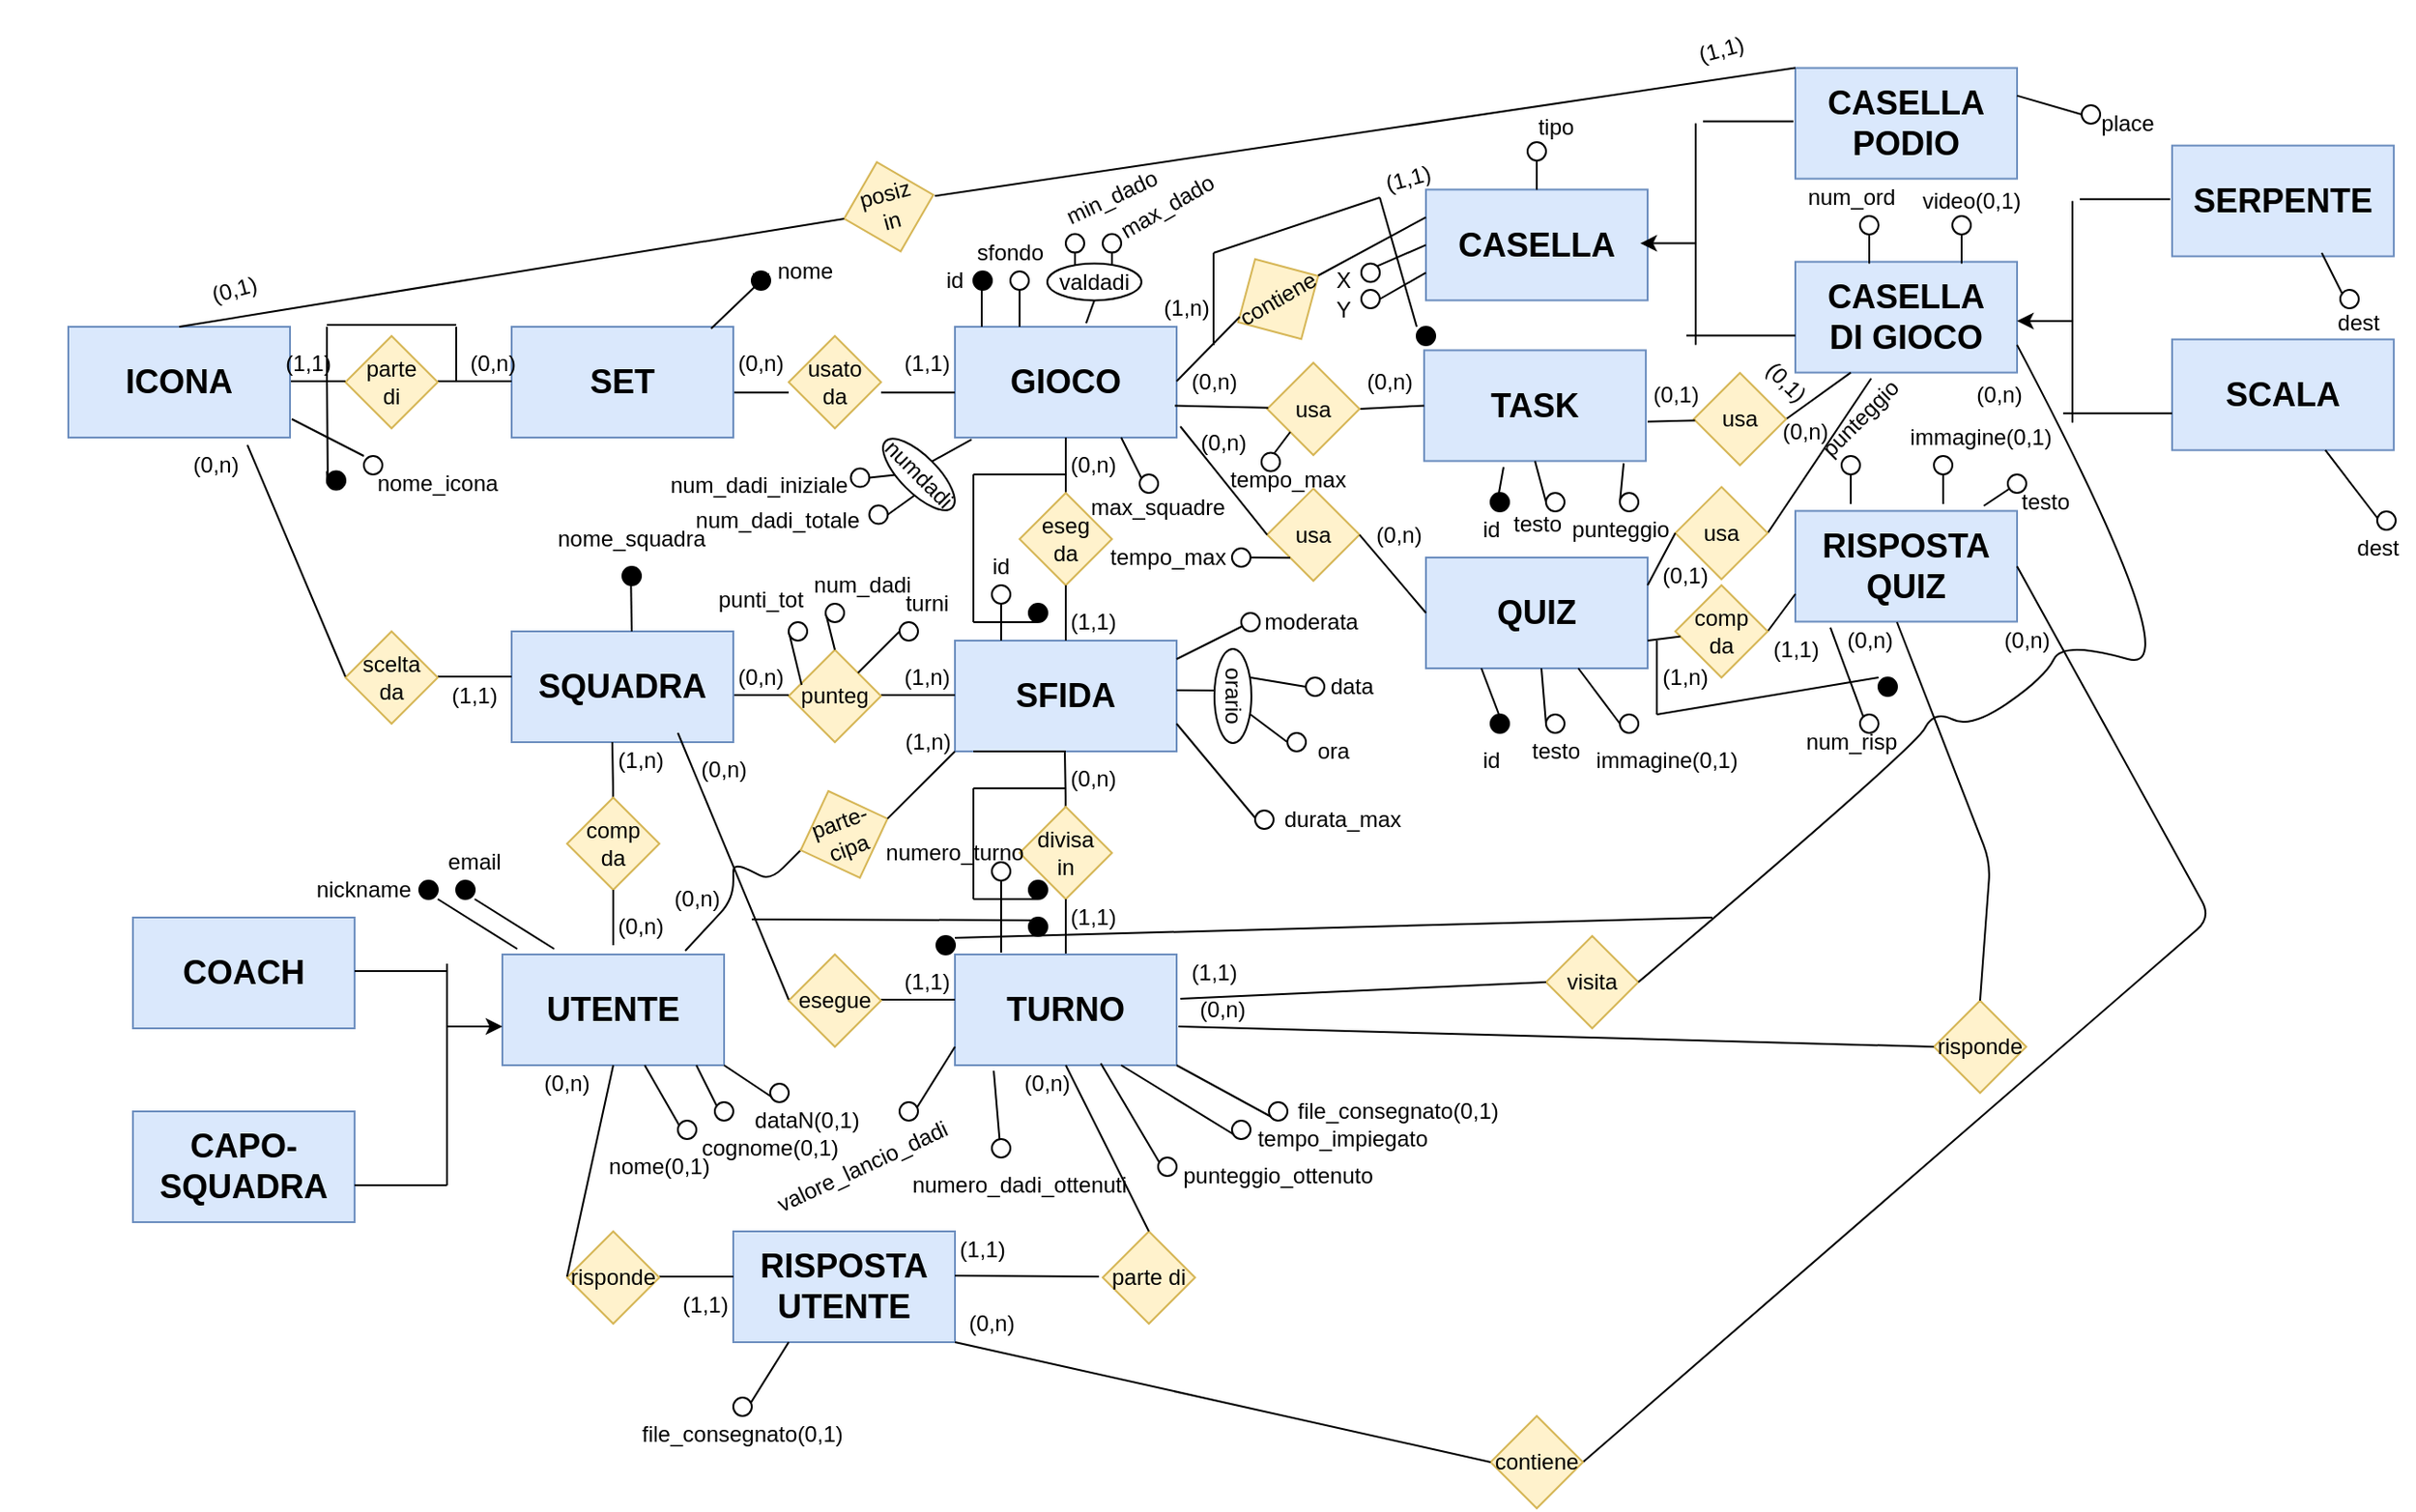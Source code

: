 <mxfile version="14.8.5" type="device"><diagram id="R2lEEEUBdFMjLlhIrx00" name="Page-1"><mxGraphModel dx="1632" dy="1530" grid="1" gridSize="10" guides="1" tooltips="1" connect="1" arrows="1" fold="1" page="1" pageScale="1" pageWidth="850" pageHeight="1100" math="0" shadow="0" extFonts="Permanent Marker^https://fonts.googleapis.com/css?family=Permanent+Marker"><root><mxCell id="0"/><mxCell id="1" parent="0"/><mxCell id="m7Xt7IDTdIac1BV5PyBb-1" value="&lt;b&gt;&lt;font style=&quot;font-size: 18px&quot;&gt;GIOCO&lt;/font&gt;&lt;/b&gt;" style="rounded=0;whiteSpace=wrap;html=1;fillColor=#dae8fc;strokeColor=#6c8ebf;" parent="1" vertex="1"><mxGeometry x="320" y="140" width="120" height="60" as="geometry"/></mxCell><mxCell id="m7Xt7IDTdIac1BV5PyBb-2" value="" style="endArrow=none;html=1;entryX=0.5;entryY=1;entryDx=0;entryDy=0;" parent="1" target="m7Xt7IDTdIac1BV5PyBb-1" edge="1"><mxGeometry width="50" height="50" relative="1" as="geometry"><mxPoint x="380" y="240" as="sourcePoint"/><mxPoint x="420" y="200" as="targetPoint"/></mxGeometry></mxCell><mxCell id="m7Xt7IDTdIac1BV5PyBb-3" value="&lt;b&gt;&lt;font style=&quot;font-size: 18px&quot;&gt;SFIDA&lt;/font&gt;&lt;/b&gt;" style="rounded=0;whiteSpace=wrap;html=1;fillColor=#dae8fc;strokeColor=#6c8ebf;" parent="1" vertex="1"><mxGeometry x="320" y="310" width="120" height="60" as="geometry"/></mxCell><mxCell id="m7Xt7IDTdIac1BV5PyBb-4" value="&lt;div&gt;eseg&lt;/div&gt;&lt;div&gt;da&lt;br&gt;&lt;/div&gt;" style="rhombus;whiteSpace=wrap;html=1;fillColor=#fff2cc;strokeColor=#d6b656;" parent="1" vertex="1"><mxGeometry x="355" y="230" width="50" height="50" as="geometry"/></mxCell><mxCell id="m7Xt7IDTdIac1BV5PyBb-5" value="" style="endArrow=none;html=1;exitX=0.5;exitY=0;exitDx=0;exitDy=0;" parent="1" source="m7Xt7IDTdIac1BV5PyBb-3" edge="1"><mxGeometry width="50" height="50" relative="1" as="geometry"><mxPoint x="210" y="290" as="sourcePoint"/><mxPoint x="380" y="280" as="targetPoint"/></mxGeometry></mxCell><mxCell id="m7Xt7IDTdIac1BV5PyBb-6" value="" style="endArrow=none;html=1;entryX=0.5;entryY=1;entryDx=0;entryDy=0;" parent="1" edge="1"><mxGeometry width="50" height="50" relative="1" as="geometry"><mxPoint x="379.5" y="410" as="sourcePoint"/><mxPoint x="379.5" y="370" as="targetPoint"/><Array as="points"><mxPoint x="380" y="400"/></Array></mxGeometry></mxCell><mxCell id="m7Xt7IDTdIac1BV5PyBb-7" value="&lt;div&gt;divisa&lt;/div&gt;&lt;div&gt;in&lt;br&gt;&lt;/div&gt;" style="rhombus;whiteSpace=wrap;html=1;fillColor=#fff2cc;strokeColor=#d6b656;" parent="1" vertex="1"><mxGeometry x="355" y="400" width="50" height="50" as="geometry"/></mxCell><mxCell id="m7Xt7IDTdIac1BV5PyBb-8" value="" style="endArrow=none;html=1;exitX=0.5;exitY=0;exitDx=0;exitDy=0;" parent="1" edge="1"><mxGeometry width="50" height="50" relative="1" as="geometry"><mxPoint x="380" y="480" as="sourcePoint"/><mxPoint x="380" y="450" as="targetPoint"/></mxGeometry></mxCell><mxCell id="m7Xt7IDTdIac1BV5PyBb-9" value="&lt;b&gt;&lt;font style=&quot;font-size: 18px&quot;&gt;TURNO&lt;/font&gt;&lt;/b&gt;" style="rounded=0;whiteSpace=wrap;html=1;fillColor=#dae8fc;strokeColor=#6c8ebf;" parent="1" vertex="1"><mxGeometry x="320" y="480" width="120" height="60" as="geometry"/></mxCell><mxCell id="m7Xt7IDTdIac1BV5PyBb-10" value="" style="endArrow=none;html=1;entryX=0.5;entryY=1;entryDx=0;entryDy=0;" parent="1" edge="1"><mxGeometry width="50" height="50" relative="1" as="geometry"><mxPoint x="320" y="339.5" as="sourcePoint"/><mxPoint x="280" y="339.5" as="targetPoint"/></mxGeometry></mxCell><mxCell id="m7Xt7IDTdIac1BV5PyBb-11" value="punteg" style="rhombus;whiteSpace=wrap;html=1;fillColor=#fff2cc;strokeColor=#d6b656;" parent="1" vertex="1"><mxGeometry x="230" y="315" width="50" height="50" as="geometry"/></mxCell><mxCell id="m7Xt7IDTdIac1BV5PyBb-12" value="" style="endArrow=none;html=1;entryX=0.5;entryY=1;entryDx=0;entryDy=0;" parent="1" edge="1"><mxGeometry width="50" height="50" relative="1" as="geometry"><mxPoint x="230" y="339.5" as="sourcePoint"/><mxPoint x="190" y="339.5" as="targetPoint"/></mxGeometry></mxCell><mxCell id="m7Xt7IDTdIac1BV5PyBb-13" value="&lt;b&gt;&lt;font style=&quot;font-size: 18px&quot;&gt;SQUADRA&lt;/font&gt;&lt;/b&gt;" style="rounded=0;whiteSpace=wrap;html=1;fillColor=#dae8fc;strokeColor=#6c8ebf;" parent="1" vertex="1"><mxGeometry x="80" y="305" width="120" height="60" as="geometry"/></mxCell><mxCell id="m7Xt7IDTdIac1BV5PyBb-14" value="" style="endArrow=none;html=1;entryX=0.5;entryY=1;entryDx=0;entryDy=0;" parent="1" edge="1"><mxGeometry width="50" height="50" relative="1" as="geometry"><mxPoint x="320" y="175.64" as="sourcePoint"/><mxPoint x="280" y="175.64" as="targetPoint"/></mxGeometry></mxCell><mxCell id="m7Xt7IDTdIac1BV5PyBb-15" value="&lt;div&gt;usato &lt;br&gt;&lt;/div&gt;&lt;div&gt;da&lt;/div&gt;" style="rhombus;whiteSpace=wrap;html=1;fillColor=#fff2cc;strokeColor=#d6b656;" parent="1" vertex="1"><mxGeometry x="230" y="145" width="50" height="50" as="geometry"/></mxCell><mxCell id="m7Xt7IDTdIac1BV5PyBb-16" value="" style="endArrow=none;html=1;entryX=0.5;entryY=1;entryDx=0;entryDy=0;" parent="1" edge="1"><mxGeometry width="50" height="50" relative="1" as="geometry"><mxPoint x="230" y="175.64" as="sourcePoint"/><mxPoint x="190" y="175.64" as="targetPoint"/></mxGeometry></mxCell><mxCell id="m7Xt7IDTdIac1BV5PyBb-17" value="&lt;b&gt;&lt;font style=&quot;font-size: 18px&quot;&gt;SET&lt;/font&gt;&lt;/b&gt;" style="rounded=0;whiteSpace=wrap;html=1;fillColor=#dae8fc;strokeColor=#6c8ebf;" parent="1" vertex="1"><mxGeometry x="80" y="140" width="120" height="60" as="geometry"/></mxCell><mxCell id="m7Xt7IDTdIac1BV5PyBb-18" value="" style="endArrow=none;html=1;entryX=0.5;entryY=1;entryDx=0;entryDy=0;" parent="1" edge="1"><mxGeometry width="50" height="50" relative="1" as="geometry"><mxPoint x="80" y="169.5" as="sourcePoint"/><mxPoint x="40" y="169.5" as="targetPoint"/></mxGeometry></mxCell><mxCell id="m7Xt7IDTdIac1BV5PyBb-19" value="&lt;div&gt;parte &lt;br&gt;&lt;/div&gt;&lt;div&gt;di&lt;/div&gt;" style="rhombus;whiteSpace=wrap;html=1;fillColor=#fff2cc;strokeColor=#d6b656;" parent="1" vertex="1"><mxGeometry x="-10" y="145" width="50" height="50" as="geometry"/></mxCell><mxCell id="m7Xt7IDTdIac1BV5PyBb-20" value="" style="endArrow=none;html=1;entryX=0.5;entryY=1;entryDx=0;entryDy=0;" parent="1" edge="1"><mxGeometry width="50" height="50" relative="1" as="geometry"><mxPoint x="-10" y="169.5" as="sourcePoint"/><mxPoint x="-50" y="169.5" as="targetPoint"/></mxGeometry></mxCell><mxCell id="m7Xt7IDTdIac1BV5PyBb-21" value="&lt;b&gt;&lt;font style=&quot;font-size: 18px&quot;&gt;ICONA&lt;/font&gt;&lt;/b&gt;" style="rounded=0;whiteSpace=wrap;html=1;fillColor=#dae8fc;strokeColor=#6c8ebf;" parent="1" vertex="1"><mxGeometry x="-160" y="140" width="120" height="60" as="geometry"/></mxCell><mxCell id="m7Xt7IDTdIac1BV5PyBb-22" value="" style="endArrow=none;html=1;entryX=0.5;entryY=1;entryDx=0;entryDy=0;" parent="1" edge="1"><mxGeometry width="50" height="50" relative="1" as="geometry"><mxPoint x="80" y="329.5" as="sourcePoint"/><mxPoint x="40" y="329.5" as="targetPoint"/></mxGeometry></mxCell><mxCell id="m7Xt7IDTdIac1BV5PyBb-23" value="&lt;div&gt;scelta&lt;/div&gt;&lt;div&gt; da&lt;/div&gt;" style="rhombus;whiteSpace=wrap;html=1;fillColor=#fff2cc;strokeColor=#d6b656;" parent="1" vertex="1"><mxGeometry x="-10" y="305" width="50" height="50" as="geometry"/></mxCell><mxCell id="m7Xt7IDTdIac1BV5PyBb-24" value="" style="endArrow=none;html=1;entryX=0.808;entryY=1.067;entryDx=0;entryDy=0;entryPerimeter=0;" parent="1" target="m7Xt7IDTdIac1BV5PyBb-21" edge="1"><mxGeometry width="50" height="50" relative="1" as="geometry"><mxPoint x="-10" y="329.5" as="sourcePoint"/><mxPoint x="-50" y="329.5" as="targetPoint"/></mxGeometry></mxCell><mxCell id="m7Xt7IDTdIac1BV5PyBb-25" value="" style="endArrow=none;html=1;entryX=0.5;entryY=1;entryDx=0;entryDy=0;" parent="1" edge="1"><mxGeometry width="50" height="50" relative="1" as="geometry"><mxPoint x="320" y="504.5" as="sourcePoint"/><mxPoint x="280" y="504.5" as="targetPoint"/></mxGeometry></mxCell><mxCell id="m7Xt7IDTdIac1BV5PyBb-26" value="esegue" style="rhombus;whiteSpace=wrap;html=1;fillColor=#fff2cc;strokeColor=#d6b656;" parent="1" vertex="1"><mxGeometry x="230" y="480" width="50" height="50" as="geometry"/></mxCell><mxCell id="m7Xt7IDTdIac1BV5PyBb-27" value="" style="endArrow=none;html=1;" parent="1" edge="1"><mxGeometry width="50" height="50" relative="1" as="geometry"><mxPoint x="230" y="504.5" as="sourcePoint"/><mxPoint x="170" y="360" as="targetPoint"/></mxGeometry></mxCell><mxCell id="m7Xt7IDTdIac1BV5PyBb-28" value="" style="endArrow=none;html=1;entryX=0.5;entryY=1;entryDx=0;entryDy=0;" parent="1" edge="1"><mxGeometry width="50" height="50" relative="1" as="geometry"><mxPoint x="134.5" y="405" as="sourcePoint"/><mxPoint x="134.5" y="365" as="targetPoint"/><Array as="points"><mxPoint x="135" y="395"/></Array></mxGeometry></mxCell><mxCell id="m7Xt7IDTdIac1BV5PyBb-29" value="&lt;div&gt;comp&lt;/div&gt;&lt;div&gt;da&lt;br&gt;&lt;/div&gt;" style="rhombus;whiteSpace=wrap;html=1;fillColor=#fff2cc;strokeColor=#d6b656;" parent="1" vertex="1"><mxGeometry x="110" y="395" width="50" height="50" as="geometry"/></mxCell><mxCell id="m7Xt7IDTdIac1BV5PyBb-30" value="" style="endArrow=none;html=1;exitX=0.5;exitY=0;exitDx=0;exitDy=0;" parent="1" edge="1"><mxGeometry width="50" height="50" relative="1" as="geometry"><mxPoint x="135" y="475" as="sourcePoint"/><mxPoint x="135" y="445" as="targetPoint"/></mxGeometry></mxCell><mxCell id="m7Xt7IDTdIac1BV5PyBb-31" value="&lt;b&gt;&lt;font style=&quot;font-size: 18px&quot;&gt;UTENTE&lt;/font&gt;&lt;/b&gt;" style="rounded=0;whiteSpace=wrap;html=1;fillColor=#dae8fc;strokeColor=#6c8ebf;" parent="1" vertex="1"><mxGeometry x="75" y="480" width="120" height="60" as="geometry"/></mxCell><mxCell id="m7Xt7IDTdIac1BV5PyBb-32" value="&lt;div&gt;&lt;b&gt;&lt;font style=&quot;font-size: 18px&quot;&gt;RISPOSTA&lt;/font&gt;&lt;/b&gt;&lt;/div&gt;&lt;div&gt;&lt;b&gt;&lt;font style=&quot;font-size: 18px&quot;&gt;UTENTE&lt;/font&gt;&lt;/b&gt;&lt;/div&gt;" style="rounded=0;whiteSpace=wrap;html=1;fillColor=#dae8fc;strokeColor=#6c8ebf;" parent="1" vertex="1"><mxGeometry x="200" y="630" width="120" height="60" as="geometry"/></mxCell><mxCell id="m7Xt7IDTdIac1BV5PyBb-33" value="" style="endArrow=none;html=1;entryX=0.5;entryY=1;entryDx=0;entryDy=0;" parent="1" edge="1"><mxGeometry width="50" height="50" relative="1" as="geometry"><mxPoint x="200" y="654.5" as="sourcePoint"/><mxPoint x="160" y="654.5" as="targetPoint"/></mxGeometry></mxCell><mxCell id="m7Xt7IDTdIac1BV5PyBb-34" value="risponde" style="rhombus;whiteSpace=wrap;html=1;fillColor=#fff2cc;strokeColor=#d6b656;" parent="1" vertex="1"><mxGeometry x="110" y="630" width="50" height="50" as="geometry"/></mxCell><mxCell id="m7Xt7IDTdIac1BV5PyBb-35" value="" style="endArrow=none;html=1;entryX=0.5;entryY=1;entryDx=0;entryDy=0;" parent="1" target="m7Xt7IDTdIac1BV5PyBb-31" edge="1"><mxGeometry width="50" height="50" relative="1" as="geometry"><mxPoint x="110" y="654.5" as="sourcePoint"/><mxPoint x="70" y="570" as="targetPoint"/></mxGeometry></mxCell><mxCell id="m7Xt7IDTdIac1BV5PyBb-41" value="parte di" style="rhombus;whiteSpace=wrap;html=1;fillColor=#fff2cc;strokeColor=#d6b656;" parent="1" vertex="1"><mxGeometry x="400" y="630" width="50" height="50" as="geometry"/></mxCell><mxCell id="m7Xt7IDTdIac1BV5PyBb-42" value="" style="endArrow=none;html=1;" parent="1" edge="1"><mxGeometry width="50" height="50" relative="1" as="geometry"><mxPoint x="397.96" y="654.5" as="sourcePoint"/><mxPoint x="320" y="654" as="targetPoint"/></mxGeometry></mxCell><mxCell id="m7Xt7IDTdIac1BV5PyBb-44" value="" style="endArrow=none;html=1;entryX=0.5;entryY=1;entryDx=0;entryDy=0;" parent="1" target="m7Xt7IDTdIac1BV5PyBb-9" edge="1"><mxGeometry width="50" height="50" relative="1" as="geometry"><mxPoint x="425" y="630" as="sourcePoint"/><mxPoint x="475" y="580" as="targetPoint"/></mxGeometry></mxCell><mxCell id="m7Xt7IDTdIac1BV5PyBb-45" value="&lt;div&gt;&lt;b&gt;&lt;font style=&quot;font-size: 18px&quot;&gt;CASELLA&lt;/font&gt;&lt;/b&gt;&lt;/div&gt;&lt;div&gt;&lt;b&gt;&lt;font style=&quot;font-size: 18px&quot;&gt;DI GIOCO&lt;br&gt;&lt;/font&gt;&lt;/b&gt;&lt;/div&gt;" style="rounded=0;whiteSpace=wrap;html=1;fillColor=#dae8fc;strokeColor=#6c8ebf;" parent="1" vertex="1"><mxGeometry x="775" y="104.8" width="120" height="60" as="geometry"/></mxCell><mxCell id="m7Xt7IDTdIac1BV5PyBb-47" value="contiene" style="rhombus;whiteSpace=wrap;html=1;fillColor=#fff2cc;strokeColor=#d6b656;rotation=-30;" parent="1" vertex="1"><mxGeometry x="470" y="100.0" width="50" height="50" as="geometry"/></mxCell><mxCell id="m7Xt7IDTdIac1BV5PyBb-48" value="" style="endArrow=none;html=1;entryX=0.5;entryY=1;entryDx=0;entryDy=0;exitX=1;exitY=0.25;exitDx=0;exitDy=0;" parent="1" edge="1"><mxGeometry width="50" height="50" relative="1" as="geometry"><mxPoint x="474.176" y="134.658" as="sourcePoint"/><mxPoint x="440" y="169.5" as="targetPoint"/></mxGeometry></mxCell><mxCell id="m7Xt7IDTdIac1BV5PyBb-55" value="&lt;div&gt;&lt;b&gt;&lt;font style=&quot;font-size: 18px&quot;&gt;TASK&lt;/font&gt;&lt;/b&gt;&lt;/div&gt;" style="rounded=0;whiteSpace=wrap;html=1;fillColor=#dae8fc;strokeColor=#6c8ebf;" parent="1" vertex="1"><mxGeometry x="574.04" y="152.72" width="120" height="60" as="geometry"/></mxCell><mxCell id="m7Xt7IDTdIac1BV5PyBb-56" value="" style="endArrow=none;html=1;exitX=1;exitY=0.5;exitDx=0;exitDy=0;" parent="1" source="m7Xt7IDTdIac1BV5PyBb-57" edge="1"><mxGeometry width="50" height="50" relative="1" as="geometry"><mxPoint x="410.82" y="182.72" as="sourcePoint"/><mxPoint x="529.04" y="182.72" as="targetPoint"/><Array as="points"/></mxGeometry></mxCell><mxCell id="m7Xt7IDTdIac1BV5PyBb-58" value="" style="endArrow=none;html=1;exitX=1;exitY=0.5;exitDx=0;exitDy=0;" parent="1" source="m7Xt7IDTdIac1BV5PyBb-57" edge="1"><mxGeometry width="50" height="50" relative="1" as="geometry"><mxPoint x="499.043" y="282.723" as="sourcePoint"/><mxPoint x="574.04" y="182.72" as="targetPoint"/><Array as="points"/></mxGeometry></mxCell><mxCell id="m7Xt7IDTdIac1BV5PyBb-60" value="visita" style="rhombus;whiteSpace=wrap;html=1;fillColor=#fff2cc;strokeColor=#d6b656;" parent="1" vertex="1"><mxGeometry x="640" y="470" width="50" height="50" as="geometry"/></mxCell><mxCell id="m7Xt7IDTdIac1BV5PyBb-61" value="" style="endArrow=none;html=1;exitX=1.017;exitY=0.4;exitDx=0;exitDy=0;exitPerimeter=0;entryX=0;entryY=0.5;entryDx=0;entryDy=0;" parent="1" source="m7Xt7IDTdIac1BV5PyBb-9" target="m7Xt7IDTdIac1BV5PyBb-60" edge="1"><mxGeometry width="50" height="50" relative="1" as="geometry"><mxPoint x="510" y="450" as="sourcePoint"/><mxPoint x="590" y="460" as="targetPoint"/></mxGeometry></mxCell><mxCell id="m7Xt7IDTdIac1BV5PyBb-62" value="&lt;div&gt;&lt;b&gt;&lt;font style=&quot;font-size: 18px&quot;&gt;QUIZ&lt;/font&gt;&lt;/b&gt;&lt;/div&gt;" style="rounded=0;whiteSpace=wrap;html=1;fillColor=#dae8fc;strokeColor=#6c8ebf;" parent="1" vertex="1"><mxGeometry x="575" y="265" width="120" height="60" as="geometry"/></mxCell><mxCell id="m7Xt7IDTdIac1BV5PyBb-69" value="&lt;div&gt;&lt;b&gt;&lt;font style=&quot;font-size: 18px&quot;&gt;RISPOSTA&lt;/font&gt;&lt;/b&gt;&lt;/div&gt;&lt;div&gt;&lt;b&gt;&lt;font style=&quot;font-size: 18px&quot;&gt;QUIZ&lt;/font&gt;&lt;/b&gt;&lt;/div&gt;" style="rounded=0;whiteSpace=wrap;html=1;fillColor=#dae8fc;strokeColor=#6c8ebf;" parent="1" vertex="1"><mxGeometry x="775" y="239.74" width="120" height="60" as="geometry"/></mxCell><mxCell id="m7Xt7IDTdIac1BV5PyBb-70" value="risponde" style="rhombus;whiteSpace=wrap;html=1;fillColor=#fff2cc;strokeColor=#d6b656;" parent="1" vertex="1"><mxGeometry x="850" y="505" width="50" height="50" as="geometry"/></mxCell><mxCell id="m7Xt7IDTdIac1BV5PyBb-71" value="" style="endArrow=none;html=1;exitX=1.008;exitY=0.65;exitDx=0;exitDy=0;exitPerimeter=0;" parent="1" source="m7Xt7IDTdIac1BV5PyBb-9" edge="1"><mxGeometry width="50" height="50" relative="1" as="geometry"><mxPoint x="545" y="540" as="sourcePoint"/><mxPoint x="850" y="530" as="targetPoint"/></mxGeometry></mxCell><mxCell id="m7Xt7IDTdIac1BV5PyBb-72" value="" style="endArrow=none;html=1;exitX=0.5;exitY=0;exitDx=0;exitDy=0;" parent="1" source="m7Xt7IDTdIac1BV5PyBb-70" edge="1"><mxGeometry width="50" height="50" relative="1" as="geometry"><mxPoint x="880" y="440" as="sourcePoint"/><mxPoint x="830" y="300" as="targetPoint"/><Array as="points"><mxPoint x="880.5" y="430"/></Array></mxGeometry></mxCell><mxCell id="m7Xt7IDTdIac1BV5PyBb-74" value="" style="endArrow=none;html=1;startArrow=none;entryX=1;entryY=0.5;entryDx=0;entryDy=0;exitX=1;exitY=0.5;exitDx=0;exitDy=0;" parent="1" source="m7Xt7IDTdIac1BV5PyBb-75" target="m7Xt7IDTdIac1BV5PyBb-69" edge="1"><mxGeometry width="50" height="50" relative="1" as="geometry"><mxPoint x="910" y="810" as="sourcePoint"/><mxPoint x="940" y="330" as="targetPoint"/><Array as="points"><mxPoint x="1000" y="460"/></Array></mxGeometry></mxCell><mxCell id="m7Xt7IDTdIac1BV5PyBb-75" value="contiene" style="rhombus;whiteSpace=wrap;html=1;fillColor=#fff2cc;strokeColor=#d6b656;" parent="1" vertex="1"><mxGeometry x="610" y="730" width="50" height="50" as="geometry"/></mxCell><mxCell id="m7Xt7IDTdIac1BV5PyBb-77" value="" style="endArrow=none;html=1;exitX=1;exitY=1;exitDx=0;exitDy=0;entryX=0;entryY=0.5;entryDx=0;entryDy=0;" parent="1" source="m7Xt7IDTdIac1BV5PyBb-32" target="m7Xt7IDTdIac1BV5PyBb-75" edge="1"><mxGeometry width="50" height="50" relative="1" as="geometry"><mxPoint x="520" y="520" as="sourcePoint"/><mxPoint x="570" y="470" as="targetPoint"/><Array as="points"/></mxGeometry></mxCell><mxCell id="m7Xt7IDTdIac1BV5PyBb-81" value="&lt;div&gt;&lt;b&gt;&lt;font style=&quot;font-size: 18px&quot;&gt;CASELLA&lt;/font&gt;&lt;/b&gt;&lt;/div&gt;&lt;div&gt;&lt;b&gt;&lt;font style=&quot;font-size: 18px&quot;&gt;PODIO&lt;br&gt;&lt;/font&gt;&lt;/b&gt;&lt;/div&gt;" style="rounded=0;whiteSpace=wrap;html=1;fillColor=#dae8fc;strokeColor=#6c8ebf;" parent="1" vertex="1"><mxGeometry x="775.003" y="-0.2" width="120" height="60" as="geometry"/></mxCell><mxCell id="m7Xt7IDTdIac1BV5PyBb-90" value="usa" style="rhombus;whiteSpace=wrap;html=1;fillColor=#fff2cc;strokeColor=#d6b656;" parent="1" vertex="1"><mxGeometry x="489.04" y="227.66" width="50" height="50" as="geometry"/></mxCell><mxCell id="m7Xt7IDTdIac1BV5PyBb-91" value="" style="endArrow=none;html=1;entryX=1;entryY=0.5;entryDx=0;entryDy=0;exitX=0;exitY=0.5;exitDx=0;exitDy=0;" parent="1" source="m7Xt7IDTdIac1BV5PyBb-62" target="m7Xt7IDTdIac1BV5PyBb-90" edge="1"><mxGeometry width="50" height="50" relative="1" as="geometry"><mxPoint x="569.04" y="253.02" as="sourcePoint"/><mxPoint x="879.04" y="117.02" as="targetPoint"/><Array as="points"/></mxGeometry></mxCell><mxCell id="m7Xt7IDTdIac1BV5PyBb-92" value="" style="endArrow=none;html=1;entryX=0;entryY=0;entryDx=0;entryDy=0;" parent="1" target="m7Xt7IDTdIac1BV5PyBb-81" edge="1"><mxGeometry width="50" height="50" relative="1" as="geometry"><mxPoint x="309.147" y="69.151" as="sourcePoint"/><mxPoint x="379.147" y="49.151" as="targetPoint"/><Array as="points"/></mxGeometry></mxCell><mxCell id="m7Xt7IDTdIac1BV5PyBb-93" value="&lt;div&gt;posiz &lt;br&gt;&lt;/div&gt;&lt;div&gt;in&lt;br&gt;&lt;/div&gt;" style="rhombus;whiteSpace=wrap;html=1;rotation=-15;fillColor=#fff2cc;strokeColor=#d6b656;" parent="1" vertex="1"><mxGeometry x="259.151" y="50.001" width="50" height="50" as="geometry"/></mxCell><mxCell id="m7Xt7IDTdIac1BV5PyBb-94" value="" style="endArrow=none;html=1;entryX=0.5;entryY=0;entryDx=0;entryDy=0;exitX=0;exitY=0.5;exitDx=0;exitDy=0;" parent="1" source="m7Xt7IDTdIac1BV5PyBb-93" target="m7Xt7IDTdIac1BV5PyBb-21" edge="1"><mxGeometry width="50" height="50" relative="1" as="geometry"><mxPoint x="259.147" y="99.151" as="sourcePoint"/><mxPoint x="189.151" y="129.151" as="targetPoint"/><Array as="points"/></mxGeometry></mxCell><mxCell id="m7Xt7IDTdIac1BV5PyBb-95" value="" style="endArrow=none;html=1;" parent="1" edge="1"><mxGeometry width="50" height="50" relative="1" as="geometry"><mxPoint x="334.5" y="140" as="sourcePoint"/><mxPoint x="334.5" y="110" as="targetPoint"/><Array as="points"/></mxGeometry></mxCell><mxCell id="m7Xt7IDTdIac1BV5PyBb-96" value="" style="ellipse;whiteSpace=wrap;html=1;aspect=fixed;fillColor=#000000;" parent="1" vertex="1"><mxGeometry x="330" y="110" width="10" height="10" as="geometry"/></mxCell><mxCell id="m7Xt7IDTdIac1BV5PyBb-98" value="" style="endArrow=none;html=1;" parent="1" edge="1"><mxGeometry width="50" height="50" relative="1" as="geometry"><mxPoint x="355" y="140" as="sourcePoint"/><mxPoint x="355" y="110" as="targetPoint"/><Array as="points"/></mxGeometry></mxCell><mxCell id="m7Xt7IDTdIac1BV5PyBb-108" style="edgeStyle=orthogonalEdgeStyle;rounded=0;orthogonalLoop=1;jettySize=auto;html=1;" parent="1" edge="1"><mxGeometry relative="1" as="geometry"><mxPoint x="360" y="110" as="targetPoint"/><mxPoint x="360" y="110" as="sourcePoint"/></mxGeometry></mxCell><mxCell id="m7Xt7IDTdIac1BV5PyBb-100" value="" style="ellipse;whiteSpace=wrap;html=1;aspect=fixed;fillColor=#FFFFFF;" parent="1" vertex="1"><mxGeometry x="350" y="110" width="10" height="10" as="geometry"/></mxCell><mxCell id="m7Xt7IDTdIac1BV5PyBb-118" value="" style="endArrow=none;html=1;" parent="1" edge="1"><mxGeometry width="50" height="50" relative="1" as="geometry"><mxPoint x="385" y="119.8" as="sourcePoint"/><mxPoint x="385" y="99.8" as="targetPoint"/><Array as="points"/></mxGeometry></mxCell><mxCell id="m7Xt7IDTdIac1BV5PyBb-119" style="edgeStyle=orthogonalEdgeStyle;rounded=0;orthogonalLoop=1;jettySize=auto;html=1;" parent="1" edge="1"><mxGeometry relative="1" as="geometry"><mxPoint x="390" y="99.8" as="targetPoint"/><mxPoint x="390" y="99.8" as="sourcePoint"/></mxGeometry></mxCell><mxCell id="m7Xt7IDTdIac1BV5PyBb-120" value="" style="ellipse;whiteSpace=wrap;html=1;aspect=fixed;fillColor=#FFFFFF;" parent="1" vertex="1"><mxGeometry x="380" y="89.8" width="10" height="10" as="geometry"/></mxCell><mxCell id="m7Xt7IDTdIac1BV5PyBb-124" value="" style="endArrow=none;html=1;exitX=0.9;exitY=0.017;exitDx=0;exitDy=0;exitPerimeter=0;entryX=0;entryY=1;entryDx=0;entryDy=0;" parent="1" source="m7Xt7IDTdIac1BV5PyBb-17" target="m7Xt7IDTdIac1BV5PyBb-125" edge="1"><mxGeometry width="50" height="50" relative="1" as="geometry"><mxPoint x="214.5" y="150" as="sourcePoint"/><mxPoint x="214.5" y="120" as="targetPoint"/><Array as="points"/></mxGeometry></mxCell><mxCell id="m7Xt7IDTdIac1BV5PyBb-125" value="" style="ellipse;whiteSpace=wrap;html=1;aspect=fixed;fillColor=#000000;" parent="1" vertex="1"><mxGeometry x="210" y="110" width="10" height="10" as="geometry"/></mxCell><mxCell id="m7Xt7IDTdIac1BV5PyBb-128" style="edgeStyle=orthogonalEdgeStyle;rounded=0;orthogonalLoop=1;jettySize=auto;html=1;exitX=0;exitY=0.5;exitDx=0;exitDy=0;entryX=0.5;entryY=1;entryDx=0;entryDy=0;" parent="1" source="m7Xt7IDTdIac1BV5PyBb-125" target="m7Xt7IDTdIac1BV5PyBb-125" edge="1"><mxGeometry relative="1" as="geometry"/></mxCell><mxCell id="m7Xt7IDTdIac1BV5PyBb-129" value="" style="endArrow=none;html=1;entryX=1;entryY=0.5;entryDx=0;entryDy=0;" parent="1" target="m7Xt7IDTdIac1BV5PyBb-131" edge="1"><mxGeometry width="50" height="50" relative="1" as="geometry"><mxPoint x="300" y="230" as="sourcePoint"/><mxPoint x="305" y="246.14" as="targetPoint"/><Array as="points"/></mxGeometry></mxCell><mxCell id="m7Xt7IDTdIac1BV5PyBb-130" style="edgeStyle=orthogonalEdgeStyle;rounded=0;orthogonalLoop=1;jettySize=auto;html=1;" parent="1" edge="1"><mxGeometry relative="1" as="geometry"><mxPoint x="283.65" y="246.78" as="targetPoint"/><mxPoint x="283.65" y="246.78" as="sourcePoint"/></mxGeometry></mxCell><mxCell id="m7Xt7IDTdIac1BV5PyBb-131" value="" style="ellipse;whiteSpace=wrap;html=1;aspect=fixed;fillColor=#FFFFFF;" parent="1" vertex="1"><mxGeometry x="273.65" y="236.78" width="10" height="10" as="geometry"/></mxCell><mxCell id="m7Xt7IDTdIac1BV5PyBb-132" value="" style="endArrow=none;html=1;entryX=1;entryY=0.5;entryDx=0;entryDy=0;" parent="1" target="m7Xt7IDTdIac1BV5PyBb-134" edge="1"><mxGeometry width="50" height="50" relative="1" as="geometry"><mxPoint x="290" y="220" as="sourcePoint"/><mxPoint x="295" y="226.14" as="targetPoint"/><Array as="points"/></mxGeometry></mxCell><mxCell id="m7Xt7IDTdIac1BV5PyBb-133" style="edgeStyle=orthogonalEdgeStyle;rounded=0;orthogonalLoop=1;jettySize=auto;html=1;" parent="1" edge="1"><mxGeometry relative="1" as="geometry"><mxPoint x="273.65" y="226.78" as="targetPoint"/><mxPoint x="273.65" y="226.78" as="sourcePoint"/></mxGeometry></mxCell><mxCell id="m7Xt7IDTdIac1BV5PyBb-134" value="" style="ellipse;whiteSpace=wrap;html=1;aspect=fixed;fillColor=#FFFFFF;" parent="1" vertex="1"><mxGeometry x="263.65" y="216.78" width="10" height="10" as="geometry"/></mxCell><mxCell id="m7Xt7IDTdIac1BV5PyBb-135" value="" style="endArrow=none;html=1;fontFamily=Helvetica;fontSize=11;fontColor=#000000;align=center;strokeColor=#000000;" parent="1" edge="1"><mxGeometry width="50" height="50" relative="1" as="geometry"><mxPoint x="-39" y="190" as="sourcePoint"/><mxPoint y="210" as="targetPoint"/><Array as="points"/></mxGeometry></mxCell><mxCell id="m7Xt7IDTdIac1BV5PyBb-138" value="" style="ellipse;whiteSpace=wrap;html=1;aspect=fixed;fillColor=#FFFFFF;" parent="1" vertex="1"><mxGeometry y="210" width="10" height="10" as="geometry"/></mxCell><mxCell id="m7Xt7IDTdIac1BV5PyBb-143" value="" style="endArrow=none;html=1;" parent="1" edge="1"><mxGeometry width="50" height="50" relative="1" as="geometry"><mxPoint x="-20" y="218.22" as="sourcePoint"/><mxPoint x="-20" y="168.22" as="targetPoint"/><Array as="points"><mxPoint x="-19.5" y="228.22"/></Array></mxGeometry></mxCell><mxCell id="m7Xt7IDTdIac1BV5PyBb-144" value="" style="ellipse;whiteSpace=wrap;html=1;aspect=fixed;fillColor=#000000;" parent="1" vertex="1"><mxGeometry x="-20" y="218.22" width="10" height="10" as="geometry"/></mxCell><mxCell id="m7Xt7IDTdIac1BV5PyBb-145" value="" style="endArrow=none;html=1;" parent="1" edge="1"><mxGeometry width="50" height="50" relative="1" as="geometry"><mxPoint x="-20" y="170" as="sourcePoint"/><mxPoint x="-20" y="140" as="targetPoint"/></mxGeometry></mxCell><mxCell id="m7Xt7IDTdIac1BV5PyBb-146" value="" style="endArrow=none;html=1;" parent="1" edge="1"><mxGeometry width="50" height="50" relative="1" as="geometry"><mxPoint x="-20" y="139" as="sourcePoint"/><mxPoint x="50" y="139" as="targetPoint"/></mxGeometry></mxCell><mxCell id="m7Xt7IDTdIac1BV5PyBb-147" value="" style="endArrow=none;html=1;" parent="1" edge="1"><mxGeometry width="50" height="50" relative="1" as="geometry"><mxPoint x="50" y="170" as="sourcePoint"/><mxPoint x="50" y="140" as="targetPoint"/></mxGeometry></mxCell><mxCell id="m7Xt7IDTdIac1BV5PyBb-153" value="" style="endArrow=none;html=1;" parent="1" edge="1"><mxGeometry width="50" height="50" relative="1" as="geometry"><mxPoint x="145" y="305" as="sourcePoint"/><mxPoint x="144.5" y="270" as="targetPoint"/><Array as="points"/></mxGeometry></mxCell><mxCell id="m7Xt7IDTdIac1BV5PyBb-154" value="" style="ellipse;whiteSpace=wrap;html=1;aspect=fixed;fillColor=#000000;" parent="1" vertex="1"><mxGeometry x="140" y="270" width="10" height="10" as="geometry"/></mxCell><mxCell id="m7Xt7IDTdIac1BV5PyBb-188" value="" style="endArrow=none;html=1;" parent="1" edge="1"><mxGeometry width="50" height="50" relative="1" as="geometry"><mxPoint x="405" y="119.8" as="sourcePoint"/><mxPoint x="405" y="99.8" as="targetPoint"/><Array as="points"/></mxGeometry></mxCell><mxCell id="m7Xt7IDTdIac1BV5PyBb-189" style="edgeStyle=orthogonalEdgeStyle;rounded=0;orthogonalLoop=1;jettySize=auto;html=1;" parent="1" edge="1"><mxGeometry relative="1" as="geometry"><mxPoint x="410" y="99.8" as="targetPoint"/><mxPoint x="410" y="99.8" as="sourcePoint"/></mxGeometry></mxCell><mxCell id="m7Xt7IDTdIac1BV5PyBb-190" value="" style="ellipse;whiteSpace=wrap;html=1;aspect=fixed;fillColor=#FFFFFF;" parent="1" vertex="1"><mxGeometry x="400" y="89.8" width="10" height="10" as="geometry"/></mxCell><mxCell id="m7Xt7IDTdIac1BV5PyBb-191" value="" style="endArrow=none;html=1;exitX=0.067;exitY=-0.05;exitDx=0;exitDy=0;exitPerimeter=0;" parent="1" source="m7Xt7IDTdIac1BV5PyBb-31" edge="1"><mxGeometry width="50" height="50" relative="1" as="geometry"><mxPoint x="70" y="472.48" as="sourcePoint"/><mxPoint x="40" y="450" as="targetPoint"/><Array as="points"/></mxGeometry></mxCell><mxCell id="m7Xt7IDTdIac1BV5PyBb-200" value="" style="endArrow=none;html=1;exitX=0.067;exitY=-0.05;exitDx=0;exitDy=0;exitPerimeter=0;" parent="1" edge="1"><mxGeometry width="50" height="50" relative="1" as="geometry"><mxPoint x="103.04" y="477" as="sourcePoint"/><mxPoint x="60" y="450" as="targetPoint"/><Array as="points"/></mxGeometry></mxCell><mxCell id="m7Xt7IDTdIac1BV5PyBb-203" value="" style="ellipse;whiteSpace=wrap;html=1;aspect=fixed;fillColor=#000000;" parent="1" vertex="1"><mxGeometry x="30" y="440" width="10" height="10" as="geometry"/></mxCell><mxCell id="m7Xt7IDTdIac1BV5PyBb-204" value="" style="ellipse;whiteSpace=wrap;html=1;aspect=fixed;fillColor=#000000;" parent="1" vertex="1"><mxGeometry x="50" y="440" width="10" height="10" as="geometry"/></mxCell><mxCell id="m7Xt7IDTdIac1BV5PyBb-205" value="" style="endArrow=none;html=1;exitX=0.642;exitY=1;exitDx=0;exitDy=0;exitPerimeter=0;" parent="1" source="m7Xt7IDTdIac1BV5PyBb-31" edge="1"><mxGeometry width="50" height="50" relative="1" as="geometry"><mxPoint x="195" y="555" as="sourcePoint"/><mxPoint x="175" y="580" as="targetPoint"/><Array as="points"/></mxGeometry></mxCell><mxCell id="m7Xt7IDTdIac1BV5PyBb-206" style="edgeStyle=orthogonalEdgeStyle;rounded=0;orthogonalLoop=1;jettySize=auto;html=1;" parent="1" edge="1"><mxGeometry relative="1" as="geometry"><mxPoint x="180" y="580" as="targetPoint"/><mxPoint x="180" y="580" as="sourcePoint"/></mxGeometry></mxCell><mxCell id="m7Xt7IDTdIac1BV5PyBb-207" value="" style="ellipse;whiteSpace=wrap;html=1;aspect=fixed;fillColor=#FFFFFF;" parent="1" vertex="1"><mxGeometry x="170" y="570" width="10" height="10" as="geometry"/></mxCell><mxCell id="m7Xt7IDTdIac1BV5PyBb-208" style="edgeStyle=orthogonalEdgeStyle;rounded=0;orthogonalLoop=1;jettySize=auto;html=1;" parent="1" edge="1"><mxGeometry relative="1" as="geometry"><mxPoint x="170" y="560" as="targetPoint"/><mxPoint x="170" y="560" as="sourcePoint"/></mxGeometry></mxCell><mxCell id="m7Xt7IDTdIac1BV5PyBb-209" value="" style="endArrow=none;html=1;" parent="1" edge="1"><mxGeometry width="50" height="50" relative="1" as="geometry"><mxPoint x="180" y="540" as="sourcePoint"/><mxPoint x="195" y="570" as="targetPoint"/><Array as="points"/></mxGeometry></mxCell><mxCell id="m7Xt7IDTdIac1BV5PyBb-211" value="" style="ellipse;whiteSpace=wrap;html=1;aspect=fixed;fillColor=#FFFFFF;" parent="1" vertex="1"><mxGeometry x="190" y="560" width="10" height="10" as="geometry"/></mxCell><mxCell id="m7Xt7IDTdIac1BV5PyBb-212" style="edgeStyle=orthogonalEdgeStyle;rounded=0;orthogonalLoop=1;jettySize=auto;html=1;" parent="1" edge="1"><mxGeometry relative="1" as="geometry"><mxPoint x="190" y="550" as="targetPoint"/><mxPoint x="190" y="550" as="sourcePoint"/></mxGeometry></mxCell><mxCell id="m7Xt7IDTdIac1BV5PyBb-213" style="edgeStyle=orthogonalEdgeStyle;rounded=0;orthogonalLoop=1;jettySize=auto;html=1;" parent="1" edge="1"><mxGeometry relative="1" as="geometry"><mxPoint x="200" y="580" as="targetPoint"/><mxPoint x="200" y="580" as="sourcePoint"/></mxGeometry></mxCell><mxCell id="m7Xt7IDTdIac1BV5PyBb-220" style="edgeStyle=orthogonalEdgeStyle;rounded=0;orthogonalLoop=1;jettySize=auto;html=1;" parent="1" edge="1"><mxGeometry relative="1" as="geometry"><mxPoint x="210" y="570" as="targetPoint"/><mxPoint x="210" y="570" as="sourcePoint"/></mxGeometry></mxCell><mxCell id="m7Xt7IDTdIac1BV5PyBb-221" value="" style="endArrow=none;html=1;exitX=1;exitY=1;exitDx=0;exitDy=0;" parent="1" source="m7Xt7IDTdIac1BV5PyBb-31" edge="1"><mxGeometry width="50" height="50" relative="1" as="geometry"><mxPoint x="210" y="530" as="sourcePoint"/><mxPoint x="225" y="560" as="targetPoint"/><Array as="points"/></mxGeometry></mxCell><mxCell id="m7Xt7IDTdIac1BV5PyBb-222" style="edgeStyle=orthogonalEdgeStyle;rounded=0;orthogonalLoop=1;jettySize=auto;html=1;" parent="1" edge="1"><mxGeometry relative="1" as="geometry"><mxPoint x="230" y="560" as="targetPoint"/><mxPoint x="230" y="560" as="sourcePoint"/></mxGeometry></mxCell><mxCell id="m7Xt7IDTdIac1BV5PyBb-223" value="" style="ellipse;whiteSpace=wrap;html=1;aspect=fixed;fillColor=#FFFFFF;" parent="1" vertex="1"><mxGeometry x="220" y="550" width="10" height="10" as="geometry"/></mxCell><mxCell id="m7Xt7IDTdIac1BV5PyBb-224" style="edgeStyle=orthogonalEdgeStyle;rounded=0;orthogonalLoop=1;jettySize=auto;html=1;" parent="1" edge="1"><mxGeometry relative="1" as="geometry"><mxPoint x="220" y="540" as="targetPoint"/><mxPoint x="220" y="540" as="sourcePoint"/></mxGeometry></mxCell><mxCell id="m7Xt7IDTdIac1BV5PyBb-225" value="" style="endArrow=none;html=1;exitX=0.25;exitY=1;exitDx=0;exitDy=0;" parent="1" source="m7Xt7IDTdIac1BV5PyBb-32" edge="1"><mxGeometry width="50" height="50" relative="1" as="geometry"><mxPoint x="225" y="705" as="sourcePoint"/><mxPoint x="205" y="730" as="targetPoint"/><Array as="points"/></mxGeometry></mxCell><mxCell id="m7Xt7IDTdIac1BV5PyBb-226" style="edgeStyle=orthogonalEdgeStyle;rounded=0;orthogonalLoop=1;jettySize=auto;html=1;" parent="1" edge="1"><mxGeometry relative="1" as="geometry"><mxPoint x="210" y="730" as="targetPoint"/><mxPoint x="210" y="730" as="sourcePoint"/></mxGeometry></mxCell><mxCell id="m7Xt7IDTdIac1BV5PyBb-227" value="" style="ellipse;whiteSpace=wrap;html=1;aspect=fixed;fillColor=#FFFFFF;" parent="1" vertex="1"><mxGeometry x="200" y="720" width="10" height="10" as="geometry"/></mxCell><mxCell id="m7Xt7IDTdIac1BV5PyBb-228" style="edgeStyle=orthogonalEdgeStyle;rounded=0;orthogonalLoop=1;jettySize=auto;html=1;" parent="1" edge="1"><mxGeometry relative="1" as="geometry"><mxPoint x="200" y="710" as="targetPoint"/><mxPoint x="200" y="710" as="sourcePoint"/></mxGeometry></mxCell><mxCell id="m7Xt7IDTdIac1BV5PyBb-240" style="edgeStyle=orthogonalEdgeStyle;rounded=0;orthogonalLoop=1;jettySize=auto;html=1;" parent="1" edge="1"><mxGeometry relative="1" as="geometry"><mxPoint x="964" y="377.47" as="targetPoint"/><mxPoint x="964" y="377.47" as="sourcePoint"/></mxGeometry></mxCell><mxCell id="m7Xt7IDTdIac1BV5PyBb-272" value="" style="endArrow=none;html=1;entryX=1.017;entryY=0.9;entryDx=0;entryDy=0;exitX=0;exitY=0.5;exitDx=0;exitDy=0;entryPerimeter=0;" parent="1" source="m7Xt7IDTdIac1BV5PyBb-90" target="m7Xt7IDTdIac1BV5PyBb-1" edge="1"><mxGeometry width="50" height="50" relative="1" as="geometry"><mxPoint x="899.04" y="67.02" as="sourcePoint"/><mxPoint x="440.0" y="220.0" as="targetPoint"/><Array as="points"/></mxGeometry></mxCell><mxCell id="m7Xt7IDTdIac1BV5PyBb-281" style="edgeStyle=orthogonalEdgeStyle;rounded=0;orthogonalLoop=1;jettySize=auto;html=1;" parent="1" edge="1"><mxGeometry relative="1" as="geometry"><mxPoint x="499.04" y="247.02" as="targetPoint"/><mxPoint x="499.04" y="247.02" as="sourcePoint"/></mxGeometry></mxCell><mxCell id="m7Xt7IDTdIac1BV5PyBb-352" value="" style="endArrow=none;html=1;exitX=0.5;exitY=0;exitDx=0;exitDy=0;" parent="1" edge="1"><mxGeometry width="50" height="50" relative="1" as="geometry"><mxPoint x="380" y="310" as="sourcePoint"/><mxPoint x="380" y="280" as="targetPoint"/></mxGeometry></mxCell><mxCell id="m7Xt7IDTdIac1BV5PyBb-353" value="" style="endArrow=none;html=1;" parent="1" edge="1"><mxGeometry width="50" height="50" relative="1" as="geometry"><mxPoint x="345" y="310" as="sourcePoint"/><mxPoint x="345" y="290" as="targetPoint"/><Array as="points"/></mxGeometry></mxCell><mxCell id="m7Xt7IDTdIac1BV5PyBb-354" style="edgeStyle=orthogonalEdgeStyle;rounded=0;orthogonalLoop=1;jettySize=auto;html=1;" parent="1" edge="1"><mxGeometry relative="1" as="geometry"><mxPoint x="350" y="290" as="targetPoint"/><mxPoint x="350" y="290" as="sourcePoint"/></mxGeometry></mxCell><mxCell id="m7Xt7IDTdIac1BV5PyBb-355" value="" style="ellipse;whiteSpace=wrap;html=1;aspect=fixed;fillColor=#FFFFFF;" parent="1" vertex="1"><mxGeometry x="340" y="280" width="10" height="10" as="geometry"/></mxCell><mxCell id="m7Xt7IDTdIac1BV5PyBb-356" value="" style="endArrow=none;html=1;" parent="1" edge="1"><mxGeometry width="50" height="50" relative="1" as="geometry"><mxPoint x="330" y="300" as="sourcePoint"/><mxPoint x="365" y="300" as="targetPoint"/><Array as="points"/></mxGeometry></mxCell><mxCell id="m7Xt7IDTdIac1BV5PyBb-357" value="" style="ellipse;whiteSpace=wrap;html=1;aspect=fixed;fillColor=#000000;" parent="1" vertex="1"><mxGeometry x="360" y="290" width="10" height="10" as="geometry"/></mxCell><mxCell id="m7Xt7IDTdIac1BV5PyBb-358" value="" style="endArrow=none;html=1;" parent="1" edge="1"><mxGeometry width="50" height="50" relative="1" as="geometry"><mxPoint x="330" y="300" as="sourcePoint"/><mxPoint x="330" y="220" as="targetPoint"/><Array as="points"><mxPoint x="330" y="260"/></Array></mxGeometry></mxCell><mxCell id="m7Xt7IDTdIac1BV5PyBb-359" value="" style="endArrow=none;html=1;" parent="1" edge="1"><mxGeometry width="50" height="50" relative="1" as="geometry"><mxPoint x="380" y="220" as="sourcePoint"/><mxPoint x="330" y="220" as="targetPoint"/></mxGeometry></mxCell><mxCell id="m7Xt7IDTdIac1BV5PyBb-364" value="" style="endArrow=none;html=1;exitX=0.75;exitY=1;exitDx=0;exitDy=0;" parent="1" source="m7Xt7IDTdIac1BV5PyBb-1" edge="1"><mxGeometry width="50" height="50" relative="1" as="geometry"><mxPoint x="449.96" y="193" as="sourcePoint"/><mxPoint x="425" y="230" as="targetPoint"/><Array as="points"/></mxGeometry></mxCell><mxCell id="m7Xt7IDTdIac1BV5PyBb-365" style="edgeStyle=orthogonalEdgeStyle;rounded=0;orthogonalLoop=1;jettySize=auto;html=1;" parent="1" edge="1"><mxGeometry relative="1" as="geometry"><mxPoint x="430" y="230" as="targetPoint"/><mxPoint x="430" y="230" as="sourcePoint"/></mxGeometry></mxCell><mxCell id="m7Xt7IDTdIac1BV5PyBb-366" value="" style="ellipse;whiteSpace=wrap;html=1;aspect=fixed;fillColor=#FFFFFF;" parent="1" vertex="1"><mxGeometry x="420" y="220" width="10" height="10" as="geometry"/></mxCell><mxCell id="m7Xt7IDTdIac1BV5PyBb-367" style="edgeStyle=orthogonalEdgeStyle;rounded=0;orthogonalLoop=1;jettySize=auto;html=1;" parent="1" edge="1"><mxGeometry relative="1" as="geometry"><mxPoint x="420" y="210" as="targetPoint"/><mxPoint x="420" y="210" as="sourcePoint"/></mxGeometry></mxCell><mxCell id="m7Xt7IDTdIac1BV5PyBb-395" style="edgeStyle=orthogonalEdgeStyle;rounded=0;orthogonalLoop=1;jettySize=auto;html=1;" parent="1" edge="1"><mxGeometry relative="1" as="geometry"><mxPoint x="480" y="330" as="targetPoint"/><mxPoint x="480" y="330" as="sourcePoint"/></mxGeometry></mxCell><mxCell id="m7Xt7IDTdIac1BV5PyBb-396" value="" style="endArrow=none;html=1;entryX=0;entryY=0.5;entryDx=0;entryDy=0;" parent="1" target="m7Xt7IDTdIac1BV5PyBb-398" edge="1"><mxGeometry width="50" height="50" relative="1" as="geometry"><mxPoint x="480" y="330" as="sourcePoint"/><mxPoint x="515" y="340" as="targetPoint"/><Array as="points"/></mxGeometry></mxCell><mxCell id="m7Xt7IDTdIac1BV5PyBb-397" style="edgeStyle=orthogonalEdgeStyle;rounded=0;orthogonalLoop=1;jettySize=auto;html=1;" parent="1" edge="1"><mxGeometry relative="1" as="geometry"><mxPoint x="520" y="340" as="targetPoint"/><mxPoint x="520" y="340" as="sourcePoint"/></mxGeometry></mxCell><mxCell id="m7Xt7IDTdIac1BV5PyBb-398" value="" style="ellipse;whiteSpace=wrap;html=1;aspect=fixed;fillColor=#FFFFFF;" parent="1" vertex="1"><mxGeometry x="510" y="330" width="10" height="10" as="geometry"/></mxCell><mxCell id="m7Xt7IDTdIac1BV5PyBb-399" style="edgeStyle=orthogonalEdgeStyle;rounded=0;orthogonalLoop=1;jettySize=auto;html=1;" parent="1" edge="1"><mxGeometry relative="1" as="geometry"><mxPoint x="510" y="320" as="targetPoint"/><mxPoint x="510" y="320" as="sourcePoint"/></mxGeometry></mxCell><mxCell id="m7Xt7IDTdIac1BV5PyBb-400" style="edgeStyle=orthogonalEdgeStyle;rounded=0;orthogonalLoop=1;jettySize=auto;html=1;" parent="1" edge="1"><mxGeometry relative="1" as="geometry"><mxPoint x="470" y="360" as="targetPoint"/><mxPoint x="470" y="360" as="sourcePoint"/></mxGeometry></mxCell><mxCell id="m7Xt7IDTdIac1BV5PyBb-401" value="" style="endArrow=none;html=1;entryX=0;entryY=0.5;entryDx=0;entryDy=0;" parent="1" target="m7Xt7IDTdIac1BV5PyBb-403" edge="1"><mxGeometry width="50" height="50" relative="1" as="geometry"><mxPoint x="480" y="350" as="sourcePoint"/><mxPoint x="505" y="370" as="targetPoint"/><Array as="points"/></mxGeometry></mxCell><mxCell id="m7Xt7IDTdIac1BV5PyBb-402" style="edgeStyle=orthogonalEdgeStyle;rounded=0;orthogonalLoop=1;jettySize=auto;html=1;" parent="1" edge="1"><mxGeometry relative="1" as="geometry"><mxPoint x="510" y="370" as="targetPoint"/><mxPoint x="510" y="370" as="sourcePoint"/></mxGeometry></mxCell><mxCell id="m7Xt7IDTdIac1BV5PyBb-403" value="" style="ellipse;whiteSpace=wrap;html=1;aspect=fixed;fillColor=#FFFFFF;" parent="1" vertex="1"><mxGeometry x="500" y="360" width="10" height="10" as="geometry"/></mxCell><mxCell id="m7Xt7IDTdIac1BV5PyBb-432" value="" style="endArrow=none;html=1;" parent="1" edge="1"><mxGeometry width="50" height="50" relative="1" as="geometry"><mxPoint x="480" y="300" as="sourcePoint"/><mxPoint x="440" y="320" as="targetPoint"/><Array as="points"/></mxGeometry></mxCell><mxCell id="m7Xt7IDTdIac1BV5PyBb-433" style="edgeStyle=orthogonalEdgeStyle;rounded=0;orthogonalLoop=1;jettySize=auto;html=1;" parent="1" edge="1"><mxGeometry relative="1" as="geometry"><mxPoint x="502.5" y="432" as="targetPoint"/><mxPoint x="502.5" y="432" as="sourcePoint"/></mxGeometry></mxCell><mxCell id="m7Xt7IDTdIac1BV5PyBb-435" value="" style="endArrow=none;html=1;exitX=1;exitY=0.75;exitDx=0;exitDy=0;" parent="1" source="m7Xt7IDTdIac1BV5PyBb-3" edge="1"><mxGeometry width="50" height="50" relative="1" as="geometry"><mxPoint x="512.46" y="375" as="sourcePoint"/><mxPoint x="487.5" y="412" as="targetPoint"/><Array as="points"/></mxGeometry></mxCell><mxCell id="m7Xt7IDTdIac1BV5PyBb-436" style="edgeStyle=orthogonalEdgeStyle;rounded=0;orthogonalLoop=1;jettySize=auto;html=1;" parent="1" edge="1"><mxGeometry relative="1" as="geometry"><mxPoint x="492.5" y="412" as="targetPoint"/><mxPoint x="492.5" y="412" as="sourcePoint"/></mxGeometry></mxCell><mxCell id="m7Xt7IDTdIac1BV5PyBb-437" value="" style="ellipse;whiteSpace=wrap;html=1;aspect=fixed;fillColor=#FFFFFF;" parent="1" vertex="1"><mxGeometry x="482.5" y="402" width="10" height="10" as="geometry"/></mxCell><mxCell id="m7Xt7IDTdIac1BV5PyBb-444" value="" style="ellipse;whiteSpace=wrap;html=1;aspect=fixed;fillColor=#000000;" parent="1" vertex="1"><mxGeometry x="650" y="110.69" width="10" height="10" as="geometry"/></mxCell><mxCell id="m7Xt7IDTdIac1BV5PyBb-457" style="edgeStyle=orthogonalEdgeStyle;rounded=0;orthogonalLoop=1;jettySize=auto;html=1;" parent="1" edge="1"><mxGeometry relative="1" as="geometry"><mxPoint x="754" y="50.44" as="targetPoint"/><mxPoint x="754" y="50.44" as="sourcePoint"/></mxGeometry></mxCell><mxCell id="m7Xt7IDTdIac1BV5PyBb-459" style="edgeStyle=orthogonalEdgeStyle;rounded=0;orthogonalLoop=1;jettySize=auto;html=1;" parent="1" edge="1"><mxGeometry relative="1" as="geometry"><mxPoint x="716.04" y="59.8" as="targetPoint"/><mxPoint x="716.04" y="59.8" as="sourcePoint"/></mxGeometry></mxCell><mxCell id="m7Xt7IDTdIac1BV5PyBb-461" style="edgeStyle=orthogonalEdgeStyle;rounded=0;orthogonalLoop=1;jettySize=auto;html=1;" parent="1" edge="1"><mxGeometry relative="1" as="geometry"><mxPoint x="706.04" y="39.8" as="targetPoint"/><mxPoint x="706.04" y="39.8" as="sourcePoint"/></mxGeometry></mxCell><mxCell id="m7Xt7IDTdIac1BV5PyBb-471" style="edgeStyle=orthogonalEdgeStyle;rounded=0;orthogonalLoop=1;jettySize=auto;html=1;" parent="1" edge="1"><mxGeometry relative="1" as="geometry"><mxPoint x="746.04" y="49.8" as="targetPoint"/><mxPoint x="746.04" y="49.8" as="sourcePoint"/></mxGeometry></mxCell><mxCell id="m7Xt7IDTdIac1BV5PyBb-489" style="edgeStyle=orthogonalEdgeStyle;rounded=0;orthogonalLoop=1;jettySize=auto;html=1;" parent="1" edge="1"><mxGeometry relative="1" as="geometry"><mxPoint x="775" y="-28.86" as="targetPoint"/><mxPoint x="775" y="-28.86" as="sourcePoint"/></mxGeometry></mxCell><mxCell id="m7Xt7IDTdIac1BV5PyBb-493" style="edgeStyle=orthogonalEdgeStyle;rounded=0;orthogonalLoop=1;jettySize=auto;html=1;" parent="1" edge="1"><mxGeometry relative="1" as="geometry"><mxPoint x="735" y="-25.2" as="targetPoint"/><mxPoint x="735" y="-25.2" as="sourcePoint"/></mxGeometry></mxCell><mxCell id="m7Xt7IDTdIac1BV5PyBb-495" style="edgeStyle=orthogonalEdgeStyle;rounded=0;orthogonalLoop=1;jettySize=auto;html=1;" parent="1" edge="1"><mxGeometry relative="1" as="geometry"><mxPoint x="775" y="-15.2" as="targetPoint"/><mxPoint x="775" y="-15.2" as="sourcePoint"/></mxGeometry></mxCell><mxCell id="m7Xt7IDTdIac1BV5PyBb-542" value="" style="endArrow=none;html=1;exitX=0.5;exitY=0;exitDx=0;exitDy=0;" parent="1" edge="1"><mxGeometry width="50" height="50" relative="1" as="geometry"><mxPoint x="380" y="460" as="sourcePoint"/><mxPoint x="380" y="450" as="targetPoint"/></mxGeometry></mxCell><mxCell id="m7Xt7IDTdIac1BV5PyBb-543" value="" style="endArrow=none;html=1;exitX=0.5;exitY=0;exitDx=0;exitDy=0;" parent="1" edge="1"><mxGeometry width="50" height="50" relative="1" as="geometry"><mxPoint x="380" y="460" as="sourcePoint"/><mxPoint x="380" y="450" as="targetPoint"/></mxGeometry></mxCell><mxCell id="m7Xt7IDTdIac1BV5PyBb-544" value="" style="endArrow=none;html=1;" parent="1" edge="1"><mxGeometry width="50" height="50" relative="1" as="geometry"><mxPoint x="345" y="479" as="sourcePoint"/><mxPoint x="345" y="440" as="targetPoint"/><Array as="points"/></mxGeometry></mxCell><mxCell id="m7Xt7IDTdIac1BV5PyBb-545" style="edgeStyle=orthogonalEdgeStyle;rounded=0;orthogonalLoop=1;jettySize=auto;html=1;" parent="1" edge="1"><mxGeometry relative="1" as="geometry"><mxPoint x="350" y="440" as="targetPoint"/><mxPoint x="350" y="440" as="sourcePoint"/></mxGeometry></mxCell><mxCell id="m7Xt7IDTdIac1BV5PyBb-546" value="" style="ellipse;whiteSpace=wrap;html=1;aspect=fixed;fillColor=#FFFFFF;" parent="1" vertex="1"><mxGeometry x="340" y="430" width="10" height="10" as="geometry"/></mxCell><mxCell id="m7Xt7IDTdIac1BV5PyBb-547" value="" style="endArrow=none;html=1;" parent="1" edge="1"><mxGeometry width="50" height="50" relative="1" as="geometry"><mxPoint x="330" y="450" as="sourcePoint"/><mxPoint x="365" y="450" as="targetPoint"/><Array as="points"/></mxGeometry></mxCell><mxCell id="m7Xt7IDTdIac1BV5PyBb-548" value="" style="ellipse;whiteSpace=wrap;html=1;aspect=fixed;fillColor=#000000;" parent="1" vertex="1"><mxGeometry x="360" y="440" width="10" height="10" as="geometry"/></mxCell><mxCell id="m7Xt7IDTdIac1BV5PyBb-549" value="" style="endArrow=none;html=1;" parent="1" edge="1"><mxGeometry width="50" height="50" relative="1" as="geometry"><mxPoint x="330" y="450" as="sourcePoint"/><mxPoint x="330" y="390" as="targetPoint"/><Array as="points"><mxPoint x="330" y="410"/></Array></mxGeometry></mxCell><mxCell id="m7Xt7IDTdIac1BV5PyBb-550" value="" style="endArrow=none;html=1;" parent="1" edge="1"><mxGeometry width="50" height="50" relative="1" as="geometry"><mxPoint x="380" y="370" as="sourcePoint"/><mxPoint x="330" y="370" as="targetPoint"/></mxGeometry></mxCell><mxCell id="m7Xt7IDTdIac1BV5PyBb-551" value="" style="endArrow=none;html=1;" parent="1" edge="1"><mxGeometry width="50" height="50" relative="1" as="geometry"><mxPoint x="330" y="390" as="sourcePoint"/><mxPoint x="380" y="390" as="targetPoint"/></mxGeometry></mxCell><mxCell id="m7Xt7IDTdIac1BV5PyBb-552" style="edgeStyle=orthogonalEdgeStyle;rounded=0;orthogonalLoop=1;jettySize=auto;html=1;" parent="1" edge="1"><mxGeometry relative="1" as="geometry"><mxPoint x="350" y="460" as="targetPoint"/><mxPoint x="350" y="460" as="sourcePoint"/></mxGeometry></mxCell><mxCell id="m7Xt7IDTdIac1BV5PyBb-553" value="" style="endArrow=none;html=1;entryX=0;entryY=0;entryDx=0;entryDy=0;" parent="1" target="m7Xt7IDTdIac1BV5PyBb-554" edge="1"><mxGeometry width="50" height="50" relative="1" as="geometry"><mxPoint x="210" y="461" as="sourcePoint"/><mxPoint x="365" y="470" as="targetPoint"/><Array as="points"/></mxGeometry></mxCell><mxCell id="m7Xt7IDTdIac1BV5PyBb-554" value="" style="ellipse;whiteSpace=wrap;html=1;aspect=fixed;fillColor=#000000;" parent="1" vertex="1"><mxGeometry x="360" y="460" width="10" height="10" as="geometry"/></mxCell><mxCell id="m7Xt7IDTdIac1BV5PyBb-558" style="edgeStyle=orthogonalEdgeStyle;rounded=0;orthogonalLoop=1;jettySize=auto;html=1;" parent="1" edge="1"><mxGeometry relative="1" as="geometry"><mxPoint x="260" y="470" as="targetPoint"/><mxPoint x="260" y="470" as="sourcePoint"/></mxGeometry></mxCell><mxCell id="m7Xt7IDTdIac1BV5PyBb-559" value="" style="endArrow=none;html=1;" parent="1" edge="1"><mxGeometry width="50" height="50" relative="1" as="geometry"><mxPoint x="730" y="460" as="sourcePoint"/><mxPoint x="320" y="471" as="targetPoint"/><Array as="points"/></mxGeometry></mxCell><mxCell id="m7Xt7IDTdIac1BV5PyBb-560" value="" style="ellipse;whiteSpace=wrap;html=1;aspect=fixed;fillColor=#000000;" parent="1" vertex="1"><mxGeometry x="310" y="470" width="10" height="10" as="geometry"/></mxCell><mxCell id="m7Xt7IDTdIac1BV5PyBb-564" value="" style="endArrow=none;html=1;exitX=0.25;exitY=1;exitDx=0;exitDy=0;" parent="1" edge="1"><mxGeometry width="50" height="50" relative="1" as="geometry"><mxPoint x="320" y="530" as="sourcePoint"/><mxPoint x="295" y="570" as="targetPoint"/><Array as="points"/></mxGeometry></mxCell><mxCell id="m7Xt7IDTdIac1BV5PyBb-565" style="edgeStyle=orthogonalEdgeStyle;rounded=0;orthogonalLoop=1;jettySize=auto;html=1;" parent="1" edge="1"><mxGeometry relative="1" as="geometry"><mxPoint x="300" y="570" as="targetPoint"/><mxPoint x="300" y="570" as="sourcePoint"/></mxGeometry></mxCell><mxCell id="m7Xt7IDTdIac1BV5PyBb-566" value="" style="ellipse;whiteSpace=wrap;html=1;aspect=fixed;fillColor=#FFFFFF;" parent="1" vertex="1"><mxGeometry x="290" y="560" width="10" height="10" as="geometry"/></mxCell><mxCell id="m7Xt7IDTdIac1BV5PyBb-567" style="edgeStyle=orthogonalEdgeStyle;rounded=0;orthogonalLoop=1;jettySize=auto;html=1;" parent="1" edge="1"><mxGeometry relative="1" as="geometry"><mxPoint x="290" y="550" as="targetPoint"/><mxPoint x="290" y="550" as="sourcePoint"/></mxGeometry></mxCell><mxCell id="m7Xt7IDTdIac1BV5PyBb-568" value="" style="endArrow=none;html=1;exitX=0.175;exitY=1.05;exitDx=0;exitDy=0;exitPerimeter=0;" parent="1" source="m7Xt7IDTdIac1BV5PyBb-9" edge="1"><mxGeometry width="50" height="50" relative="1" as="geometry"><mxPoint x="370" y="550" as="sourcePoint"/><mxPoint x="345" y="590" as="targetPoint"/><Array as="points"/></mxGeometry></mxCell><mxCell id="m7Xt7IDTdIac1BV5PyBb-569" style="edgeStyle=orthogonalEdgeStyle;rounded=0;orthogonalLoop=1;jettySize=auto;html=1;" parent="1" edge="1"><mxGeometry relative="1" as="geometry"><mxPoint x="350" y="590" as="targetPoint"/><mxPoint x="350" y="590" as="sourcePoint"/></mxGeometry></mxCell><mxCell id="m7Xt7IDTdIac1BV5PyBb-570" value="" style="ellipse;whiteSpace=wrap;html=1;aspect=fixed;fillColor=#FFFFFF;" parent="1" vertex="1"><mxGeometry x="340" y="580" width="10" height="10" as="geometry"/></mxCell><mxCell id="m7Xt7IDTdIac1BV5PyBb-571" style="edgeStyle=orthogonalEdgeStyle;rounded=0;orthogonalLoop=1;jettySize=auto;html=1;" parent="1" edge="1"><mxGeometry relative="1" as="geometry"><mxPoint x="340" y="570" as="targetPoint"/><mxPoint x="340" y="570" as="sourcePoint"/></mxGeometry></mxCell><mxCell id="m7Xt7IDTdIac1BV5PyBb-572" value="" style="endArrow=none;html=1;exitX=0.75;exitY=1;exitDx=0;exitDy=0;" parent="1" source="m7Xt7IDTdIac1BV5PyBb-9" edge="1"><mxGeometry width="50" height="50" relative="1" as="geometry"><mxPoint x="452.04" y="540" as="sourcePoint"/><mxPoint x="475" y="580" as="targetPoint"/><Array as="points"/></mxGeometry></mxCell><mxCell id="m7Xt7IDTdIac1BV5PyBb-573" style="edgeStyle=orthogonalEdgeStyle;rounded=0;orthogonalLoop=1;jettySize=auto;html=1;" parent="1" edge="1"><mxGeometry relative="1" as="geometry"><mxPoint x="480" y="580" as="targetPoint"/><mxPoint x="480" y="580" as="sourcePoint"/></mxGeometry></mxCell><mxCell id="m7Xt7IDTdIac1BV5PyBb-574" value="" style="ellipse;whiteSpace=wrap;html=1;aspect=fixed;fillColor=#FFFFFF;" parent="1" vertex="1"><mxGeometry x="470" y="570" width="10" height="10" as="geometry"/></mxCell><mxCell id="m7Xt7IDTdIac1BV5PyBb-575" style="edgeStyle=orthogonalEdgeStyle;rounded=0;orthogonalLoop=1;jettySize=auto;html=1;" parent="1" edge="1"><mxGeometry relative="1" as="geometry"><mxPoint x="470" y="560" as="targetPoint"/><mxPoint x="470" y="560" as="sourcePoint"/></mxGeometry></mxCell><mxCell id="m7Xt7IDTdIac1BV5PyBb-576" value="" style="endArrow=none;html=1;exitX=1;exitY=1;exitDx=0;exitDy=0;" parent="1" source="m7Xt7IDTdIac1BV5PyBb-9" edge="1"><mxGeometry width="50" height="50" relative="1" as="geometry"><mxPoint x="480" y="540" as="sourcePoint"/><mxPoint x="495" y="570" as="targetPoint"/><Array as="points"/></mxGeometry></mxCell><mxCell id="m7Xt7IDTdIac1BV5PyBb-577" value="" style="ellipse;whiteSpace=wrap;html=1;aspect=fixed;fillColor=#FFFFFF;" parent="1" vertex="1"><mxGeometry x="490" y="560" width="10" height="10" as="geometry"/></mxCell><mxCell id="m7Xt7IDTdIac1BV5PyBb-578" style="edgeStyle=orthogonalEdgeStyle;rounded=0;orthogonalLoop=1;jettySize=auto;html=1;" parent="1" edge="1"><mxGeometry relative="1" as="geometry"><mxPoint x="490" y="550" as="targetPoint"/><mxPoint x="490" y="550" as="sourcePoint"/></mxGeometry></mxCell><mxCell id="m7Xt7IDTdIac1BV5PyBb-579" style="edgeStyle=orthogonalEdgeStyle;rounded=0;orthogonalLoop=1;jettySize=auto;html=1;" parent="1" edge="1"><mxGeometry relative="1" as="geometry"><mxPoint x="500" y="580" as="targetPoint"/><mxPoint x="500" y="580" as="sourcePoint"/></mxGeometry></mxCell><mxCell id="m7Xt7IDTdIac1BV5PyBb-580" style="edgeStyle=orthogonalEdgeStyle;rounded=0;orthogonalLoop=1;jettySize=auto;html=1;" parent="1" edge="1"><mxGeometry relative="1" as="geometry"><mxPoint x="250" y="280" as="targetPoint"/><mxPoint x="250" y="280" as="sourcePoint"/></mxGeometry></mxCell><mxCell id="m7Xt7IDTdIac1BV5PyBb-581" value="" style="endArrow=none;html=1;entryX=0;entryY=0.5;entryDx=0;entryDy=0;exitX=0.14;exitY=0.38;exitDx=0;exitDy=0;exitPerimeter=0;" parent="1" source="m7Xt7IDTdIac1BV5PyBb-11" target="m7Xt7IDTdIac1BV5PyBb-583" edge="1"><mxGeometry width="50" height="50" relative="1" as="geometry"><mxPoint x="211.96" y="281.98" as="sourcePoint"/><mxPoint x="235" y="310" as="targetPoint"/><Array as="points"/></mxGeometry></mxCell><mxCell id="m7Xt7IDTdIac1BV5PyBb-582" style="edgeStyle=orthogonalEdgeStyle;rounded=0;orthogonalLoop=1;jettySize=auto;html=1;" parent="1" edge="1"><mxGeometry relative="1" as="geometry"><mxPoint x="240" y="310" as="targetPoint"/><mxPoint x="240" y="310" as="sourcePoint"/></mxGeometry></mxCell><mxCell id="m7Xt7IDTdIac1BV5PyBb-583" value="" style="ellipse;whiteSpace=wrap;html=1;aspect=fixed;fillColor=#FFFFFF;" parent="1" vertex="1"><mxGeometry x="230" y="300" width="10" height="10" as="geometry"/></mxCell><mxCell id="m7Xt7IDTdIac1BV5PyBb-584" style="edgeStyle=orthogonalEdgeStyle;rounded=0;orthogonalLoop=1;jettySize=auto;html=1;" parent="1" edge="1"><mxGeometry relative="1" as="geometry"><mxPoint x="270" y="270" as="targetPoint"/><mxPoint x="270" y="270" as="sourcePoint"/></mxGeometry></mxCell><mxCell id="m7Xt7IDTdIac1BV5PyBb-585" value="" style="endArrow=none;html=1;entryX=0;entryY=0.5;entryDx=0;entryDy=0;exitX=0.5;exitY=0;exitDx=0;exitDy=0;" parent="1" source="m7Xt7IDTdIac1BV5PyBb-11" target="m7Xt7IDTdIac1BV5PyBb-587" edge="1"><mxGeometry width="50" height="50" relative="1" as="geometry"><mxPoint x="220" y="265" as="sourcePoint"/><mxPoint x="255" y="300" as="targetPoint"/><Array as="points"/></mxGeometry></mxCell><mxCell id="m7Xt7IDTdIac1BV5PyBb-586" style="edgeStyle=orthogonalEdgeStyle;rounded=0;orthogonalLoop=1;jettySize=auto;html=1;" parent="1" edge="1"><mxGeometry relative="1" as="geometry"><mxPoint x="260" y="300" as="targetPoint"/><mxPoint x="260" y="300" as="sourcePoint"/></mxGeometry></mxCell><mxCell id="m7Xt7IDTdIac1BV5PyBb-587" value="" style="ellipse;whiteSpace=wrap;html=1;aspect=fixed;fillColor=#FFFFFF;" parent="1" vertex="1"><mxGeometry x="250" y="290" width="10" height="10" as="geometry"/></mxCell><mxCell id="m7Xt7IDTdIac1BV5PyBb-593" style="edgeStyle=orthogonalEdgeStyle;rounded=0;orthogonalLoop=1;jettySize=auto;html=1;" parent="1" edge="1"><mxGeometry relative="1" as="geometry"><mxPoint x="260" y="300" as="targetPoint"/><mxPoint x="260" y="300" as="sourcePoint"/></mxGeometry></mxCell><mxCell id="m7Xt7IDTdIac1BV5PyBb-594" value="" style="endArrow=none;html=1;entryX=0;entryY=0.5;entryDx=0;entryDy=0;exitX=1;exitY=0;exitDx=0;exitDy=0;" parent="1" source="m7Xt7IDTdIac1BV5PyBb-11" target="m7Xt7IDTdIac1BV5PyBb-596" edge="1"><mxGeometry width="50" height="50" relative="1" as="geometry"><mxPoint x="260" y="300" as="sourcePoint"/><mxPoint x="295" y="310" as="targetPoint"/><Array as="points"/></mxGeometry></mxCell><mxCell id="m7Xt7IDTdIac1BV5PyBb-595" style="edgeStyle=orthogonalEdgeStyle;rounded=0;orthogonalLoop=1;jettySize=auto;html=1;" parent="1" edge="1"><mxGeometry relative="1" as="geometry"><mxPoint x="300" y="310" as="targetPoint"/><mxPoint x="300" y="310" as="sourcePoint"/></mxGeometry></mxCell><mxCell id="m7Xt7IDTdIac1BV5PyBb-596" value="" style="ellipse;whiteSpace=wrap;html=1;aspect=fixed;fillColor=#FFFFFF;" parent="1" vertex="1"><mxGeometry x="290" y="300" width="10" height="10" as="geometry"/></mxCell><mxCell id="m7Xt7IDTdIac1BV5PyBb-597" style="edgeStyle=orthogonalEdgeStyle;rounded=0;orthogonalLoop=1;jettySize=auto;html=1;" parent="1" edge="1"><mxGeometry relative="1" as="geometry"><mxPoint x="290" y="290" as="targetPoint"/><mxPoint x="290" y="290" as="sourcePoint"/></mxGeometry></mxCell><mxCell id="m7Xt7IDTdIac1BV5PyBb-598" value="" style="endArrow=none;html=1;exitX=0.658;exitY=0.983;exitDx=0;exitDy=0;exitPerimeter=0;" parent="1" source="m7Xt7IDTdIac1BV5PyBb-9" edge="1"><mxGeometry width="50" height="50" relative="1" as="geometry"><mxPoint x="370" y="560" as="sourcePoint"/><mxPoint x="435" y="600" as="targetPoint"/><Array as="points"/></mxGeometry></mxCell><mxCell id="m7Xt7IDTdIac1BV5PyBb-599" style="edgeStyle=orthogonalEdgeStyle;rounded=0;orthogonalLoop=1;jettySize=auto;html=1;" parent="1" edge="1"><mxGeometry relative="1" as="geometry"><mxPoint x="440" y="600" as="targetPoint"/><mxPoint x="440" y="600" as="sourcePoint"/></mxGeometry></mxCell><mxCell id="m7Xt7IDTdIac1BV5PyBb-600" value="" style="ellipse;whiteSpace=wrap;html=1;aspect=fixed;fillColor=#FFFFFF;" parent="1" vertex="1"><mxGeometry x="430" y="590" width="10" height="10" as="geometry"/></mxCell><mxCell id="m7Xt7IDTdIac1BV5PyBb-601" style="edgeStyle=orthogonalEdgeStyle;rounded=0;orthogonalLoop=1;jettySize=auto;html=1;" parent="1" edge="1"><mxGeometry relative="1" as="geometry"><mxPoint x="430" y="580" as="targetPoint"/><mxPoint x="430" y="580" as="sourcePoint"/></mxGeometry></mxCell><mxCell id="m7Xt7IDTdIac1BV5PyBb-602" value="id" style="text;html=1;strokeColor=none;fillColor=none;align=center;verticalAlign=middle;whiteSpace=wrap;rounded=0;" parent="1" vertex="1"><mxGeometry x="300" y="105" width="40" height="20" as="geometry"/></mxCell><mxCell id="m7Xt7IDTdIac1BV5PyBb-603" value="sfondo" style="text;html=1;strokeColor=none;fillColor=none;align=center;verticalAlign=middle;whiteSpace=wrap;rounded=0;" parent="1" vertex="1"><mxGeometry x="330" y="90" width="40" height="20" as="geometry"/></mxCell><mxCell id="m7Xt7IDTdIac1BV5PyBb-604" value="nome" style="text;html=1;strokeColor=none;fillColor=none;align=center;verticalAlign=middle;whiteSpace=wrap;rounded=0;" parent="1" vertex="1"><mxGeometry x="219.15" y="100" width="40" height="20" as="geometry"/></mxCell><mxCell id="m7Xt7IDTdIac1BV5PyBb-605" value="nome_icona" style="text;html=1;strokeColor=none;fillColor=none;align=center;verticalAlign=middle;whiteSpace=wrap;rounded=0;" parent="1" vertex="1"><mxGeometry x="20" y="215" width="40" height="20" as="geometry"/></mxCell><mxCell id="m7Xt7IDTdIac1BV5PyBb-610" value="nome_squadra" style="text;html=1;strokeColor=none;fillColor=none;align=center;verticalAlign=middle;whiteSpace=wrap;rounded=0;" parent="1" vertex="1"><mxGeometry x="125" y="245" width="40" height="20" as="geometry"/></mxCell><mxCell id="m7Xt7IDTdIac1BV5PyBb-611" value="max_squadre" style="text;html=1;strokeColor=none;fillColor=none;align=center;verticalAlign=middle;whiteSpace=wrap;rounded=0;" parent="1" vertex="1"><mxGeometry x="410" y="228.22" width="40" height="20" as="geometry"/></mxCell><mxCell id="m7Xt7IDTdIac1BV5PyBb-613" value="email" style="text;html=1;strokeColor=none;fillColor=none;align=center;verticalAlign=middle;whiteSpace=wrap;rounded=0;" parent="1" vertex="1"><mxGeometry x="40" y="420" width="40" height="20" as="geometry"/></mxCell><mxCell id="m7Xt7IDTdIac1BV5PyBb-614" value="nickname" style="text;html=1;strokeColor=none;fillColor=none;align=center;verticalAlign=middle;whiteSpace=wrap;rounded=0;" parent="1" vertex="1"><mxGeometry x="-20" y="435" width="40" height="20" as="geometry"/></mxCell><mxCell id="m7Xt7IDTdIac1BV5PyBb-615" value="nome(0,1)" style="text;html=1;strokeColor=none;fillColor=none;align=center;verticalAlign=middle;whiteSpace=wrap;rounded=0;" parent="1" vertex="1"><mxGeometry x="140" y="585" width="40" height="20" as="geometry"/></mxCell><mxCell id="m7Xt7IDTdIac1BV5PyBb-617" value="cognome(0,1)" style="text;html=1;strokeColor=none;fillColor=none;align=center;verticalAlign=middle;whiteSpace=wrap;rounded=0;" parent="1" vertex="1"><mxGeometry x="200" y="575" width="40" height="20" as="geometry"/></mxCell><mxCell id="m7Xt7IDTdIac1BV5PyBb-619" value="dataN(0,1)" style="text;html=1;strokeColor=none;fillColor=none;align=center;verticalAlign=middle;whiteSpace=wrap;rounded=0;" parent="1" vertex="1"><mxGeometry x="220" y="560" width="40" height="20" as="geometry"/></mxCell><mxCell id="m7Xt7IDTdIac1BV5PyBb-622" value="file_consegnato(0,1)" style="text;html=1;strokeColor=none;fillColor=none;align=center;verticalAlign=middle;whiteSpace=wrap;rounded=0;" parent="1" vertex="1"><mxGeometry x="185" y="730" width="40" height="20" as="geometry"/></mxCell><mxCell id="m7Xt7IDTdIac1BV5PyBb-623" value="file_consegnato(0,1)" style="text;html=1;strokeColor=none;fillColor=none;align=center;verticalAlign=middle;whiteSpace=wrap;rounded=0;" parent="1" vertex="1"><mxGeometry x="540" y="555" width="40" height="20" as="geometry"/></mxCell><mxCell id="m7Xt7IDTdIac1BV5PyBb-627" value="tempo_impiegato" style="text;html=1;strokeColor=none;fillColor=none;align=center;verticalAlign=middle;whiteSpace=wrap;rounded=0;rotation=0;" parent="1" vertex="1"><mxGeometry x="510" y="570" width="40" height="20" as="geometry"/></mxCell><mxCell id="m7Xt7IDTdIac1BV5PyBb-628" value="punteggio_ottenuto" style="text;html=1;strokeColor=none;fillColor=none;align=center;verticalAlign=middle;whiteSpace=wrap;rounded=0;" parent="1" vertex="1"><mxGeometry x="475" y="590" width="40" height="20" as="geometry"/></mxCell><mxCell id="m7Xt7IDTdIac1BV5PyBb-632" value="numero_dadi_ottenuti" style="text;html=1;strokeColor=none;fillColor=none;align=center;verticalAlign=middle;whiteSpace=wrap;rounded=0;" parent="1" vertex="1"><mxGeometry x="335" y="595" width="40" height="20" as="geometry"/></mxCell><mxCell id="m7Xt7IDTdIac1BV5PyBb-634" value="valore_lancio_dadi" style="text;html=1;strokeColor=none;fillColor=none;align=center;verticalAlign=middle;whiteSpace=wrap;rounded=0;rotation=-25;" parent="1" vertex="1"><mxGeometry x="250" y="585" width="40" height="20" as="geometry"/></mxCell><mxCell id="m7Xt7IDTdIac1BV5PyBb-635" value="numero_turno" style="text;html=1;strokeColor=none;fillColor=none;align=center;verticalAlign=middle;whiteSpace=wrap;rounded=0;" parent="1" vertex="1"><mxGeometry x="300" y="415" width="40" height="20" as="geometry"/></mxCell><mxCell id="m7Xt7IDTdIac1BV5PyBb-658" value="num_dadi_iniziale" style="text;html=1;strokeColor=none;fillColor=none;align=center;verticalAlign=middle;whiteSpace=wrap;rounded=0;" parent="1" vertex="1"><mxGeometry x="193.65" y="215.0" width="40" height="21.78" as="geometry"/></mxCell><mxCell id="m7Xt7IDTdIac1BV5PyBb-659" value="num_dadi_totale" style="text;html=1;strokeColor=none;fillColor=none;align=center;verticalAlign=middle;whiteSpace=wrap;rounded=0;" parent="1" vertex="1"><mxGeometry x="203.65" y="235.0" width="40" height="20" as="geometry"/></mxCell><mxCell id="m7Xt7IDTdIac1BV5PyBb-660" value="min_dado" style="text;html=1;strokeColor=none;fillColor=none;align=center;verticalAlign=middle;whiteSpace=wrap;rounded=0;rotation=-25;" parent="1" vertex="1"><mxGeometry x="385" y="59.8" width="40" height="20" as="geometry"/></mxCell><mxCell id="m7Xt7IDTdIac1BV5PyBb-661" value="max_dado" style="text;html=1;strokeColor=none;fillColor=none;align=center;verticalAlign=middle;whiteSpace=wrap;rounded=0;rotation=-30;" parent="1" vertex="1"><mxGeometry x="415" y="64.8" width="40" height="20" as="geometry"/></mxCell><mxCell id="m7Xt7IDTdIac1BV5PyBb-662" value="punti_tot" style="text;html=1;strokeColor=none;fillColor=none;align=center;verticalAlign=middle;whiteSpace=wrap;rounded=0;" parent="1" vertex="1"><mxGeometry x="195" y="278.22" width="40" height="20" as="geometry"/></mxCell><mxCell id="m7Xt7IDTdIac1BV5PyBb-663" value="num_dadi" style="text;html=1;strokeColor=none;fillColor=none;align=center;verticalAlign=middle;whiteSpace=wrap;rounded=0;" parent="1" vertex="1"><mxGeometry x="250" y="270" width="40" height="20" as="geometry"/></mxCell><mxCell id="m7Xt7IDTdIac1BV5PyBb-664" value="turni" style="text;html=1;strokeColor=none;fillColor=none;align=center;verticalAlign=middle;whiteSpace=wrap;rounded=0;" parent="1" vertex="1"><mxGeometry x="285" y="280" width="40" height="20" as="geometry"/></mxCell><mxCell id="m7Xt7IDTdIac1BV5PyBb-665" value="id" style="text;html=1;strokeColor=none;fillColor=none;align=center;verticalAlign=middle;whiteSpace=wrap;rounded=0;" parent="1" vertex="1"><mxGeometry x="325" y="260" width="40" height="20" as="geometry"/></mxCell><mxCell id="m7Xt7IDTdIac1BV5PyBb-666" value="data" style="text;html=1;strokeColor=none;fillColor=none;align=center;verticalAlign=middle;whiteSpace=wrap;rounded=0;" parent="1" vertex="1"><mxGeometry x="515" y="325" width="40" height="20" as="geometry"/></mxCell><mxCell id="m7Xt7IDTdIac1BV5PyBb-667" value="ora" style="text;html=1;strokeColor=none;fillColor=none;align=center;verticalAlign=middle;whiteSpace=wrap;rounded=0;" parent="1" vertex="1"><mxGeometry x="505" y="360" width="40" height="20" as="geometry"/></mxCell><mxCell id="m7Xt7IDTdIac1BV5PyBb-668" value="durata_max" style="text;html=1;strokeColor=none;fillColor=none;align=center;verticalAlign=middle;whiteSpace=wrap;rounded=0;" parent="1" vertex="1"><mxGeometry x="510" y="397" width="40" height="20" as="geometry"/></mxCell><mxCell id="m7Xt7IDTdIac1BV5PyBb-669" value="moderata" style="text;html=1;strokeColor=none;fillColor=none;align=center;verticalAlign=middle;whiteSpace=wrap;rounded=0;" parent="1" vertex="1"><mxGeometry x="492.5" y="290" width="40" height="20" as="geometry"/></mxCell><mxCell id="m7Xt7IDTdIac1BV5PyBb-670" value="(0,n)" style="text;html=1;strokeColor=none;fillColor=none;align=center;verticalAlign=middle;whiteSpace=wrap;rounded=0;" parent="1" vertex="1"><mxGeometry x="195" y="150" width="40" height="20" as="geometry"/></mxCell><mxCell id="m7Xt7IDTdIac1BV5PyBb-671" value="(1,1)" style="text;html=1;strokeColor=none;fillColor=none;align=center;verticalAlign=middle;whiteSpace=wrap;rounded=0;" parent="1" vertex="1"><mxGeometry x="285" y="150" width="40" height="20" as="geometry"/></mxCell><mxCell id="m7Xt7IDTdIac1BV5PyBb-676" value="(0,n)" style="text;html=1;strokeColor=none;fillColor=none;align=center;verticalAlign=middle;whiteSpace=wrap;rounded=0;" parent="1" vertex="1"><mxGeometry x="50" y="150" width="40" height="20" as="geometry"/></mxCell><mxCell id="m7Xt7IDTdIac1BV5PyBb-677" value="(1,1)" style="text;html=1;strokeColor=none;fillColor=none;align=center;verticalAlign=middle;whiteSpace=wrap;rounded=0;" parent="1" vertex="1"><mxGeometry x="-50" y="150" width="40" height="20" as="geometry"/></mxCell><mxCell id="m7Xt7IDTdIac1BV5PyBb-678" value="(0,1)" style="text;html=1;strokeColor=none;fillColor=none;align=center;verticalAlign=middle;whiteSpace=wrap;rounded=0;rotation=-15;" parent="1" vertex="1"><mxGeometry x="-90" y="110" width="40" height="20" as="geometry"/></mxCell><mxCell id="m7Xt7IDTdIac1BV5PyBb-679" value="(1,1)" style="text;html=1;strokeColor=none;fillColor=none;align=center;verticalAlign=middle;whiteSpace=wrap;rounded=0;rotation=-15;" parent="1" vertex="1"><mxGeometry x="714.997" y="-20.204" width="40" height="20" as="geometry"/></mxCell><mxCell id="m7Xt7IDTdIac1BV5PyBb-680" value="(0,n)" style="text;html=1;strokeColor=none;fillColor=none;align=center;verticalAlign=middle;whiteSpace=wrap;rounded=0;" parent="1" vertex="1"><mxGeometry x="-100" y="205" width="40" height="20" as="geometry"/></mxCell><mxCell id="m7Xt7IDTdIac1BV5PyBb-681" value="(1,1)" style="text;html=1;strokeColor=none;fillColor=none;align=center;verticalAlign=middle;whiteSpace=wrap;rounded=0;" parent="1" vertex="1"><mxGeometry x="40" y="330" width="40" height="20" as="geometry"/></mxCell><mxCell id="m7Xt7IDTdIac1BV5PyBb-683" value="(0,n)" style="text;html=1;strokeColor=none;fillColor=none;align=center;verticalAlign=middle;whiteSpace=wrap;rounded=0;" parent="1" vertex="1"><mxGeometry x="130" y="455" width="40" height="20" as="geometry"/></mxCell><mxCell id="m7Xt7IDTdIac1BV5PyBb-684" value="(1,n)" style="text;html=1;strokeColor=none;fillColor=none;align=center;verticalAlign=middle;whiteSpace=wrap;rounded=0;rotation=0;" parent="1" vertex="1"><mxGeometry x="130" y="365" width="40" height="20" as="geometry"/></mxCell><mxCell id="m7Xt7IDTdIac1BV5PyBb-685" value="(0,n)" style="text;html=1;strokeColor=none;fillColor=none;align=center;verticalAlign=middle;whiteSpace=wrap;rounded=0;" parent="1" vertex="1"><mxGeometry x="175" y="370" width="40" height="20" as="geometry"/></mxCell><mxCell id="m7Xt7IDTdIac1BV5PyBb-686" value="(1,1)" style="text;html=1;strokeColor=none;fillColor=none;align=center;verticalAlign=middle;whiteSpace=wrap;rounded=0;" parent="1" vertex="1"><mxGeometry x="285" y="485" width="40" height="20" as="geometry"/></mxCell><mxCell id="m7Xt7IDTdIac1BV5PyBb-687" value="(0,n)" style="text;html=1;strokeColor=none;fillColor=none;align=center;verticalAlign=middle;whiteSpace=wrap;rounded=0;" parent="1" vertex="1"><mxGeometry x="90" y="540" width="40" height="20" as="geometry"/></mxCell><mxCell id="m7Xt7IDTdIac1BV5PyBb-688" value="(1,1)" style="text;html=1;strokeColor=none;fillColor=none;align=center;verticalAlign=middle;whiteSpace=wrap;rounded=0;" parent="1" vertex="1"><mxGeometry x="165" y="660" width="40" height="20" as="geometry"/></mxCell><mxCell id="m7Xt7IDTdIac1BV5PyBb-689" value="(1,1)" style="text;html=1;strokeColor=none;fillColor=none;align=center;verticalAlign=middle;whiteSpace=wrap;rounded=0;" parent="1" vertex="1"><mxGeometry x="315" y="630" width="40" height="20" as="geometry"/></mxCell><mxCell id="m7Xt7IDTdIac1BV5PyBb-690" value="(0,n)" style="text;html=1;strokeColor=none;fillColor=none;align=center;verticalAlign=middle;whiteSpace=wrap;rounded=0;" parent="1" vertex="1"><mxGeometry x="350" y="540" width="40" height="20" as="geometry"/></mxCell><mxCell id="m7Xt7IDTdIac1BV5PyBb-691" value="(0,n)" style="text;html=1;strokeColor=none;fillColor=none;align=center;verticalAlign=middle;whiteSpace=wrap;rounded=0;" parent="1" vertex="1"><mxGeometry x="375" y="375" width="40" height="20" as="geometry"/></mxCell><mxCell id="m7Xt7IDTdIac1BV5PyBb-692" value="(1,1)" style="text;html=1;strokeColor=none;fillColor=none;align=center;verticalAlign=middle;whiteSpace=wrap;rounded=0;" parent="1" vertex="1"><mxGeometry x="375" y="450" width="40" height="20" as="geometry"/></mxCell><mxCell id="m7Xt7IDTdIac1BV5PyBb-693" value="(0,n)" style="text;html=1;strokeColor=none;fillColor=none;align=center;verticalAlign=middle;whiteSpace=wrap;rounded=0;" parent="1" vertex="1"><mxGeometry x="445" y="500" width="40" height="20" as="geometry"/></mxCell><mxCell id="m7Xt7IDTdIac1BV5PyBb-695" value="(0,n)" style="text;html=1;strokeColor=none;fillColor=none;align=center;verticalAlign=middle;whiteSpace=wrap;rounded=0;" parent="1" vertex="1"><mxGeometry x="320" y="670" width="40" height="20" as="geometry"/></mxCell><mxCell id="m7Xt7IDTdIac1BV5PyBb-704" value="(0,n)" style="text;html=1;strokeColor=none;fillColor=none;align=center;verticalAlign=middle;whiteSpace=wrap;rounded=0;" parent="1" vertex="1"><mxGeometry x="195" y="320" width="40" height="20" as="geometry"/></mxCell><mxCell id="m7Xt7IDTdIac1BV5PyBb-705" value="(1,n)" style="text;html=1;strokeColor=none;fillColor=none;align=center;verticalAlign=middle;whiteSpace=wrap;rounded=0;rotation=0;" parent="1" vertex="1"><mxGeometry x="285" y="320" width="40" height="20" as="geometry"/></mxCell><mxCell id="m7Xt7IDTdIac1BV5PyBb-706" value="(0,n)" style="text;html=1;strokeColor=none;fillColor=none;align=center;verticalAlign=middle;whiteSpace=wrap;rounded=0;" parent="1" vertex="1"><mxGeometry x="375" y="205" width="40" height="20" as="geometry"/></mxCell><mxCell id="m7Xt7IDTdIac1BV5PyBb-707" value="(1,1)" style="text;html=1;strokeColor=none;fillColor=none;align=center;verticalAlign=middle;whiteSpace=wrap;rounded=0;" parent="1" vertex="1"><mxGeometry x="375" y="290" width="40" height="20" as="geometry"/></mxCell><mxCell id="vJRIft5cFX3fuujVAOhV-1" value="&lt;div&gt;&lt;b&gt;&lt;font style=&quot;font-size: 18px&quot;&gt;CASELLA&lt;/font&gt;&lt;/b&gt;&lt;/div&gt;" style="rounded=0;whiteSpace=wrap;html=1;fillColor=#dae8fc;strokeColor=#6c8ebf;" parent="1" vertex="1"><mxGeometry x="575" y="65.69" width="120" height="60" as="geometry"/></mxCell><mxCell id="vJRIft5cFX3fuujVAOhV-2" value="" style="endArrow=classic;html=1;" parent="1" edge="1"><mxGeometry width="50" height="50" relative="1" as="geometry"><mxPoint x="721.04" y="94.8" as="sourcePoint"/><mxPoint x="691.04" y="94.8" as="targetPoint"/></mxGeometry></mxCell><mxCell id="vJRIft5cFX3fuujVAOhV-3" value="" style="endArrow=none;html=1;" parent="1" edge="1"><mxGeometry width="50" height="50" relative="1" as="geometry"><mxPoint x="721.04" y="149.8" as="sourcePoint"/><mxPoint x="721.04" y="29.8" as="targetPoint"/></mxGeometry></mxCell><mxCell id="vJRIft5cFX3fuujVAOhV-4" value="" style="endArrow=none;html=1;" parent="1" edge="1"><mxGeometry width="50" height="50" relative="1" as="geometry"><mxPoint x="725" y="28.8" as="sourcePoint"/><mxPoint x="773.96" y="28.8" as="targetPoint"/></mxGeometry></mxCell><mxCell id="vJRIft5cFX3fuujVAOhV-6" value="" style="endArrow=none;html=1;" parent="1" edge="1"><mxGeometry width="50" height="50" relative="1" as="geometry"><mxPoint x="716" y="144.8" as="sourcePoint"/><mxPoint x="775" y="144.8" as="targetPoint"/></mxGeometry></mxCell><mxCell id="vJRIft5cFX3fuujVAOhV-8" value="" style="endArrow=none;html=1;entryX=0;entryY=0.25;entryDx=0;entryDy=0;" parent="1" target="vJRIft5cFX3fuujVAOhV-1" edge="1"><mxGeometry width="50" height="50" relative="1" as="geometry"><mxPoint x="516.65" y="112.25" as="sourcePoint"/><mxPoint x="580" y="90" as="targetPoint"/><Array as="points"/></mxGeometry></mxCell><mxCell id="m7Xt7IDTdIac1BV5PyBb-57" value="usa" style="rhombus;whiteSpace=wrap;html=1;rotation=0;fillColor=#fff2cc;strokeColor=#d6b656;" parent="1" vertex="1"><mxGeometry x="489.043" y="159.503" width="50" height="50" as="geometry"/></mxCell><mxCell id="vJRIft5cFX3fuujVAOhV-9" value="" style="endArrow=none;html=1;exitX=1;exitY=0.5;exitDx=0;exitDy=0;" parent="1" target="m7Xt7IDTdIac1BV5PyBb-57" edge="1"><mxGeometry width="50" height="50" relative="1" as="geometry"><mxPoint x="439.04" y="182.72" as="sourcePoint"/><mxPoint x="529.04" y="182.72" as="targetPoint"/><Array as="points"/></mxGeometry></mxCell><mxCell id="vJRIft5cFX3fuujVAOhV-10" value="&lt;font style=&quot;font-size: 18px&quot;&gt;&lt;b&gt;SCALA&lt;/b&gt;&lt;/font&gt;" style="rounded=0;whiteSpace=wrap;html=1;fillColor=#dae8fc;strokeColor=#6c8ebf;" parent="1" vertex="1"><mxGeometry x="978.96" y="146.83" width="120" height="60" as="geometry"/></mxCell><mxCell id="vJRIft5cFX3fuujVAOhV-11" value="&lt;b&gt;&lt;font style=&quot;font-size: 18px&quot;&gt;SERPENTE&lt;/font&gt;&lt;/b&gt;" style="rounded=0;whiteSpace=wrap;html=1;fillColor=#dae8fc;strokeColor=#6c8ebf;" parent="1" vertex="1"><mxGeometry x="978.963" y="41.83" width="120" height="60" as="geometry"/></mxCell><mxCell id="vJRIft5cFX3fuujVAOhV-12" style="edgeStyle=orthogonalEdgeStyle;rounded=0;orthogonalLoop=1;jettySize=auto;html=1;" parent="1" edge="1"><mxGeometry relative="1" as="geometry"><mxPoint x="957.96" y="92.47" as="targetPoint"/><mxPoint x="957.96" y="92.47" as="sourcePoint"/></mxGeometry></mxCell><mxCell id="vJRIft5cFX3fuujVAOhV-13" style="edgeStyle=orthogonalEdgeStyle;rounded=0;orthogonalLoop=1;jettySize=auto;html=1;" parent="1" edge="1"><mxGeometry relative="1" as="geometry"><mxPoint x="920" y="101.83" as="targetPoint"/><mxPoint x="920" y="101.83" as="sourcePoint"/></mxGeometry></mxCell><mxCell id="vJRIft5cFX3fuujVAOhV-14" style="edgeStyle=orthogonalEdgeStyle;rounded=0;orthogonalLoop=1;jettySize=auto;html=1;" parent="1" edge="1"><mxGeometry relative="1" as="geometry"><mxPoint x="910" y="81.83" as="targetPoint"/><mxPoint x="910" y="81.83" as="sourcePoint"/></mxGeometry></mxCell><mxCell id="vJRIft5cFX3fuujVAOhV-15" style="edgeStyle=orthogonalEdgeStyle;rounded=0;orthogonalLoop=1;jettySize=auto;html=1;" parent="1" edge="1"><mxGeometry relative="1" as="geometry"><mxPoint x="950" y="91.83" as="targetPoint"/><mxPoint x="950" y="91.83" as="sourcePoint"/></mxGeometry></mxCell><mxCell id="vJRIft5cFX3fuujVAOhV-16" style="edgeStyle=orthogonalEdgeStyle;rounded=0;orthogonalLoop=1;jettySize=auto;html=1;" parent="1" edge="1"><mxGeometry relative="1" as="geometry"><mxPoint x="978.96" y="13.17" as="targetPoint"/><mxPoint x="978.96" y="13.17" as="sourcePoint"/></mxGeometry></mxCell><mxCell id="vJRIft5cFX3fuujVAOhV-17" style="edgeStyle=orthogonalEdgeStyle;rounded=0;orthogonalLoop=1;jettySize=auto;html=1;" parent="1" edge="1"><mxGeometry relative="1" as="geometry"><mxPoint x="938.96" y="16.83" as="targetPoint"/><mxPoint x="938.96" y="16.83" as="sourcePoint"/></mxGeometry></mxCell><mxCell id="vJRIft5cFX3fuujVAOhV-18" style="edgeStyle=orthogonalEdgeStyle;rounded=0;orthogonalLoop=1;jettySize=auto;html=1;" parent="1" edge="1"><mxGeometry relative="1" as="geometry"><mxPoint x="978.96" y="26.83" as="targetPoint"/><mxPoint x="978.96" y="26.83" as="sourcePoint"/></mxGeometry></mxCell><mxCell id="vJRIft5cFX3fuujVAOhV-19" value="" style="endArrow=classic;html=1;" parent="1" edge="1"><mxGeometry width="50" height="50" relative="1" as="geometry"><mxPoint x="925" y="136.83" as="sourcePoint"/><mxPoint x="895" y="136.83" as="targetPoint"/></mxGeometry></mxCell><mxCell id="vJRIft5cFX3fuujVAOhV-20" value="" style="endArrow=none;html=1;" parent="1" edge="1"><mxGeometry width="50" height="50" relative="1" as="geometry"><mxPoint x="925" y="191.83" as="sourcePoint"/><mxPoint x="925" y="71.83" as="targetPoint"/></mxGeometry></mxCell><mxCell id="vJRIft5cFX3fuujVAOhV-21" value="" style="endArrow=none;html=1;" parent="1" edge="1"><mxGeometry width="50" height="50" relative="1" as="geometry"><mxPoint x="928.96" y="70.83" as="sourcePoint"/><mxPoint x="977.92" y="70.83" as="targetPoint"/></mxGeometry></mxCell><mxCell id="vJRIft5cFX3fuujVAOhV-22" value="" style="endArrow=none;html=1;" parent="1" edge="1"><mxGeometry width="50" height="50" relative="1" as="geometry"><mxPoint x="919.96" y="186.83" as="sourcePoint"/><mxPoint x="978.96" y="186.83" as="targetPoint"/></mxGeometry></mxCell><mxCell id="vJRIft5cFX3fuujVAOhV-24" value="numdadi" style="ellipse;whiteSpace=wrap;html=1;rotation=45;" parent="1" vertex="1"><mxGeometry x="275.0" y="210" width="50.96" height="20" as="geometry"/></mxCell><mxCell id="vJRIft5cFX3fuujVAOhV-25" value="" style="endArrow=none;html=1;exitX=0.5;exitY=0;exitDx=0;exitDy=0;entryX=0.075;entryY=1.017;entryDx=0;entryDy=0;entryPerimeter=0;" parent="1" source="vJRIft5cFX3fuujVAOhV-24" target="m7Xt7IDTdIac1BV5PyBb-1" edge="1"><mxGeometry width="50" height="50" relative="1" as="geometry"><mxPoint x="470" y="220" as="sourcePoint"/><mxPoint x="520" y="170" as="targetPoint"/></mxGeometry></mxCell><mxCell id="vJRIft5cFX3fuujVAOhV-26" value="valdadi" style="ellipse;whiteSpace=wrap;html=1;rotation=0;" parent="1" vertex="1"><mxGeometry x="369.998" y="105.688" width="50.96" height="20" as="geometry"/></mxCell><mxCell id="vJRIft5cFX3fuujVAOhV-27" value="" style="endArrow=none;html=1;exitX=0.592;exitY=-0.033;exitDx=0;exitDy=0;entryX=0.5;entryY=1;entryDx=0;entryDy=0;exitPerimeter=0;" parent="1" source="m7Xt7IDTdIac1BV5PyBb-1" target="vJRIft5cFX3fuujVAOhV-26" edge="1"><mxGeometry width="50" height="50" relative="1" as="geometry"><mxPoint x="430" y="110" as="sourcePoint"/><mxPoint x="451.449" y="98.091" as="targetPoint"/></mxGeometry></mxCell><mxCell id="vJRIft5cFX3fuujVAOhV-28" value="orario" style="ellipse;whiteSpace=wrap;html=1;rotation=90;" parent="1" vertex="1"><mxGeometry x="444.998" y="329.998" width="50.96" height="20" as="geometry"/></mxCell><mxCell id="vJRIft5cFX3fuujVAOhV-29" value="" style="endArrow=none;html=1;exitX=0.5;exitY=0;exitDx=0;exitDy=0;" parent="1" edge="1"><mxGeometry width="50" height="50" relative="1" as="geometry"><mxPoint x="440" y="336.91" as="sourcePoint"/><mxPoint x="460" y="337" as="targetPoint"/></mxGeometry></mxCell><mxCell id="vJRIft5cFX3fuujVAOhV-30" value="&lt;font style=&quot;font-size: 18px&quot;&gt;&lt;b&gt;CAPO-SQUADRA&lt;/b&gt;&lt;/font&gt;" style="rounded=0;whiteSpace=wrap;html=1;fillColor=#dae8fc;strokeColor=#6c8ebf;" parent="1" vertex="1"><mxGeometry x="-125.04" y="565" width="120" height="60" as="geometry"/></mxCell><mxCell id="vJRIft5cFX3fuujVAOhV-31" value="&lt;b&gt;&lt;font style=&quot;font-size: 18px&quot;&gt;COACH&lt;/font&gt;&lt;/b&gt;" style="rounded=0;whiteSpace=wrap;html=1;fillColor=#dae8fc;strokeColor=#6c8ebf;" parent="1" vertex="1"><mxGeometry x="-125.037" y="460" width="120" height="60" as="geometry"/></mxCell><mxCell id="vJRIft5cFX3fuujVAOhV-32" style="edgeStyle=orthogonalEdgeStyle;rounded=0;orthogonalLoop=1;jettySize=auto;html=1;" parent="1" edge="1"><mxGeometry relative="1" as="geometry"><mxPoint x="32.96" y="510.64" as="targetPoint"/><mxPoint x="32.96" y="510.64" as="sourcePoint"/></mxGeometry></mxCell><mxCell id="vJRIft5cFX3fuujVAOhV-33" style="edgeStyle=orthogonalEdgeStyle;rounded=0;orthogonalLoop=1;jettySize=auto;html=1;" parent="1" edge="1"><mxGeometry relative="1" as="geometry"><mxPoint x="-5.0" y="520" as="targetPoint"/><mxPoint x="-5.0" y="520" as="sourcePoint"/></mxGeometry></mxCell><mxCell id="vJRIft5cFX3fuujVAOhV-34" style="edgeStyle=orthogonalEdgeStyle;rounded=0;orthogonalLoop=1;jettySize=auto;html=1;" parent="1" edge="1"><mxGeometry relative="1" as="geometry"><mxPoint x="-189.0" y="500" as="targetPoint"/><mxPoint x="-189.0" y="500" as="sourcePoint"/></mxGeometry></mxCell><mxCell id="vJRIft5cFX3fuujVAOhV-35" style="edgeStyle=orthogonalEdgeStyle;rounded=0;orthogonalLoop=1;jettySize=auto;html=1;" parent="1" edge="1"><mxGeometry relative="1" as="geometry"><mxPoint x="25.0" y="510" as="targetPoint"/><mxPoint x="25.0" y="510" as="sourcePoint"/></mxGeometry></mxCell><mxCell id="vJRIft5cFX3fuujVAOhV-36" style="edgeStyle=orthogonalEdgeStyle;rounded=0;orthogonalLoop=1;jettySize=auto;html=1;" parent="1" edge="1"><mxGeometry relative="1" as="geometry"><mxPoint x="-160.04" y="435" as="targetPoint"/><mxPoint x="-160.04" y="435" as="sourcePoint"/></mxGeometry></mxCell><mxCell id="vJRIft5cFX3fuujVAOhV-37" style="edgeStyle=orthogonalEdgeStyle;rounded=0;orthogonalLoop=1;jettySize=auto;html=1;" parent="1" edge="1"><mxGeometry relative="1" as="geometry"><mxPoint x="-120.04" y="445" as="targetPoint"/><mxPoint x="-120.04" y="445" as="sourcePoint"/></mxGeometry></mxCell><mxCell id="vJRIft5cFX3fuujVAOhV-38" value="" style="endArrow=classic;html=1;" parent="1" edge="1"><mxGeometry width="50" height="50" relative="1" as="geometry"><mxPoint x="45" y="519" as="sourcePoint"/><mxPoint x="75" y="519" as="targetPoint"/></mxGeometry></mxCell><mxCell id="vJRIft5cFX3fuujVAOhV-39" value="" style="endArrow=none;html=1;" parent="1" edge="1"><mxGeometry width="50" height="50" relative="1" as="geometry"><mxPoint x="45.0" y="605" as="sourcePoint"/><mxPoint x="45.0" y="485" as="targetPoint"/></mxGeometry></mxCell><mxCell id="vJRIft5cFX3fuujVAOhV-40" value="" style="endArrow=none;html=1;" parent="1" edge="1"><mxGeometry width="50" height="50" relative="1" as="geometry"><mxPoint x="-5" y="489" as="sourcePoint"/><mxPoint x="45" y="489" as="targetPoint"/><Array as="points"><mxPoint x="15" y="489"/></Array></mxGeometry></mxCell><mxCell id="vJRIft5cFX3fuujVAOhV-41" value="" style="endArrow=none;html=1;" parent="1" edge="1"><mxGeometry width="50" height="50" relative="1" as="geometry"><mxPoint x="-5.04" y="605" as="sourcePoint"/><mxPoint x="45" y="605" as="targetPoint"/></mxGeometry></mxCell><mxCell id="vJRIft5cFX3fuujVAOhV-56" value="" style="endArrow=none;html=1;exitX=1;exitY=0.5;exitDx=0;exitDy=0;entryX=0.25;entryY=1;entryDx=0;entryDy=0;" parent="1" source="vJRIft5cFX3fuujVAOhV-57" target="m7Xt7IDTdIac1BV5PyBb-45" edge="1"><mxGeometry width="50" height="50" relative="1" as="geometry"><mxPoint x="755" y="291.44" as="sourcePoint"/><mxPoint x="829.997" y="191.437" as="targetPoint"/><Array as="points"/></mxGeometry></mxCell><mxCell id="vJRIft5cFX3fuujVAOhV-57" value="usa" style="rhombus;whiteSpace=wrap;html=1;rotation=0;fillColor=#fff2cc;strokeColor=#d6b656;" parent="1" vertex="1"><mxGeometry x="720" y="165" width="50" height="50" as="geometry"/></mxCell><mxCell id="vJRIft5cFX3fuujVAOhV-58" value="" style="endArrow=none;html=1;exitX=1;exitY=0.5;exitDx=0;exitDy=0;" parent="1" target="vJRIft5cFX3fuujVAOhV-57" edge="1"><mxGeometry width="50" height="50" relative="1" as="geometry"><mxPoint x="694.997" y="191.437" as="sourcePoint"/><mxPoint x="784.997" y="191.437" as="targetPoint"/><Array as="points"/></mxGeometry></mxCell><mxCell id="vJRIft5cFX3fuujVAOhV-59" value="" style="endArrow=none;html=1;exitX=1;exitY=0.5;exitDx=0;exitDy=0;entryX=0.342;entryY=1.053;entryDx=0;entryDy=0;entryPerimeter=0;" parent="1" source="vJRIft5cFX3fuujVAOhV-60" target="m7Xt7IDTdIac1BV5PyBb-45" edge="1"><mxGeometry width="50" height="50" relative="1" as="geometry"><mxPoint x="755" y="366.44" as="sourcePoint"/><mxPoint x="805" y="239.8" as="targetPoint"/><Array as="points"/></mxGeometry></mxCell><mxCell id="vJRIft5cFX3fuujVAOhV-60" value="usa" style="rhombus;whiteSpace=wrap;html=1;rotation=0;fillColor=#fff2cc;strokeColor=#d6b656;" parent="1" vertex="1"><mxGeometry x="710" y="226.78" width="50" height="50" as="geometry"/></mxCell><mxCell id="vJRIft5cFX3fuujVAOhV-61" value="" style="endArrow=none;html=1;exitX=1;exitY=0.25;exitDx=0;exitDy=0;entryX=0;entryY=0.5;entryDx=0;entryDy=0;" parent="1" source="m7Xt7IDTdIac1BV5PyBb-62" target="vJRIft5cFX3fuujVAOhV-60" edge="1"><mxGeometry width="50" height="50" relative="1" as="geometry"><mxPoint x="694.997" y="266.437" as="sourcePoint"/><mxPoint x="784.997" y="266.437" as="targetPoint"/><Array as="points"/></mxGeometry></mxCell><mxCell id="vJRIft5cFX3fuujVAOhV-62" value="" style="endArrow=none;html=1;exitX=1;exitY=0.5;exitDx=0;exitDy=0;entryX=1;entryY=0.5;entryDx=0;entryDy=0;" parent="1" source="vJRIft5cFX3fuujVAOhV-64" target="vJRIft5cFX3fuujVAOhV-64" edge="1"><mxGeometry width="50" height="50" relative="1" as="geometry"><mxPoint x="631.777" y="318.217" as="sourcePoint"/><mxPoint x="749.997" y="318.217" as="targetPoint"/><Array as="points"/></mxGeometry></mxCell><mxCell id="vJRIft5cFX3fuujVAOhV-63" value="" style="endArrow=none;html=1;exitX=1;exitY=0.5;exitDx=0;exitDy=0;entryX=0;entryY=0.75;entryDx=0;entryDy=0;" parent="1" source="vJRIft5cFX3fuujVAOhV-64" target="m7Xt7IDTdIac1BV5PyBb-69" edge="1"><mxGeometry width="50" height="50" relative="1" as="geometry"><mxPoint x="720" y="418.22" as="sourcePoint"/><mxPoint x="794.997" y="318.217" as="targetPoint"/><Array as="points"/></mxGeometry></mxCell><mxCell id="vJRIft5cFX3fuujVAOhV-64" value="&lt;div&gt;comp&lt;/div&gt;&lt;div&gt;da&lt;br&gt;&lt;/div&gt;" style="rhombus;whiteSpace=wrap;html=1;rotation=0;fillColor=#fff2cc;strokeColor=#d6b656;" parent="1" vertex="1"><mxGeometry x="710" y="280" width="50" height="50" as="geometry"/></mxCell><mxCell id="vJRIft5cFX3fuujVAOhV-65" value="" style="endArrow=none;html=1;exitX=1;exitY=0.75;exitDx=0;exitDy=0;" parent="1" source="m7Xt7IDTdIac1BV5PyBb-62" target="vJRIft5cFX3fuujVAOhV-64" edge="1"><mxGeometry width="50" height="50" relative="1" as="geometry"><mxPoint x="659.997" y="318.217" as="sourcePoint"/><mxPoint x="749.997" y="318.217" as="targetPoint"/><Array as="points"/></mxGeometry></mxCell><mxCell id="vJRIft5cFX3fuujVAOhV-66" value="" style="endArrow=none;html=1;exitX=1;exitY=0.5;exitDx=0;exitDy=0;entryX=1;entryY=0.75;entryDx=0;entryDy=0;curved=1;" parent="1" source="m7Xt7IDTdIac1BV5PyBb-60" target="m7Xt7IDTdIac1BV5PyBb-45" edge="1"><mxGeometry width="50" height="50" relative="1" as="geometry"><mxPoint x="690" y="482.37" as="sourcePoint"/><mxPoint x="1000" y="287.63" as="targetPoint"/><Array as="points"><mxPoint x="840" y="367.63"/><mxPoint x="850" y="347.63"/><mxPoint x="870" y="357.63"/><mxPoint x="910" y="330"/><mxPoint x="920" y="310"/><mxPoint x="990" y="330"/></Array></mxGeometry></mxCell><mxCell id="vJRIft5cFX3fuujVAOhV-70" value="" style="ellipse;whiteSpace=wrap;html=1;aspect=fixed;fillColor=#FFFFFF;" parent="1" vertex="1"><mxGeometry x="475" y="295" width="10" height="10" as="geometry"/></mxCell><mxCell id="vJRIft5cFX3fuujVAOhV-71" value="" style="endArrow=none;html=1;exitX=0.825;exitY=-0.033;exitDx=0;exitDy=0;exitPerimeter=0;" parent="1" source="m7Xt7IDTdIac1BV5PyBb-31" edge="1"><mxGeometry width="50" height="50" relative="1" as="geometry"><mxPoint x="300" y="380" as="sourcePoint"/><mxPoint x="240" y="420" as="targetPoint"/><Array as="points"><mxPoint x="200" y="450"/><mxPoint x="200" y="430"/><mxPoint x="220" y="440"/></Array></mxGeometry></mxCell><mxCell id="vJRIft5cFX3fuujVAOhV-72" value="parte-cipa" style="rhombus;whiteSpace=wrap;html=1;fillColor=#fff2cc;strokeColor=#d6b656;rotation=-20;" parent="1" vertex="1"><mxGeometry x="235" y="390" width="50" height="50" as="geometry"/></mxCell><mxCell id="vJRIft5cFX3fuujVAOhV-73" value="" style="endArrow=none;html=1;exitX=1;exitY=0.5;exitDx=0;exitDy=0;" parent="1" source="vJRIft5cFX3fuujVAOhV-72" edge="1"><mxGeometry width="50" height="50" relative="1" as="geometry"><mxPoint x="300" y="380" as="sourcePoint"/><mxPoint x="320" y="370" as="targetPoint"/></mxGeometry></mxCell><mxCell id="vJRIft5cFX3fuujVAOhV-84" style="edgeStyle=orthogonalEdgeStyle;rounded=0;orthogonalLoop=1;jettySize=auto;html=1;" parent="1" edge="1"><mxGeometry relative="1" as="geometry"><mxPoint x="560.0" y="150" as="targetPoint"/><mxPoint x="560.0" y="150" as="sourcePoint"/></mxGeometry></mxCell><mxCell id="vJRIft5cFX3fuujVAOhV-85" value="" style="ellipse;whiteSpace=wrap;html=1;aspect=fixed;fillColor=#FFFFFF;" parent="1" vertex="1"><mxGeometry x="540" y="105.69" width="10" height="10" as="geometry"/></mxCell><mxCell id="vJRIft5cFX3fuujVAOhV-86" value="" style="endArrow=none;html=1;entryX=1;entryY=0.5;entryDx=0;entryDy=0;exitX=0;exitY=0.75;exitDx=0;exitDy=0;" parent="1" source="vJRIft5cFX3fuujVAOhV-1" target="vJRIft5cFX3fuujVAOhV-88" edge="1"><mxGeometry width="50" height="50" relative="1" as="geometry"><mxPoint x="566.35" y="123.22" as="sourcePoint"/><mxPoint x="571.35" y="129.36" as="targetPoint"/><Array as="points"/></mxGeometry></mxCell><mxCell id="vJRIft5cFX3fuujVAOhV-87" style="edgeStyle=orthogonalEdgeStyle;rounded=0;orthogonalLoop=1;jettySize=auto;html=1;" parent="1" edge="1"><mxGeometry relative="1" as="geometry"><mxPoint x="550.0" y="130" as="targetPoint"/><mxPoint x="550.0" y="130" as="sourcePoint"/></mxGeometry></mxCell><mxCell id="vJRIft5cFX3fuujVAOhV-88" value="" style="ellipse;whiteSpace=wrap;html=1;aspect=fixed;fillColor=#FFFFFF;" parent="1" vertex="1"><mxGeometry x="540" y="120" width="10" height="10" as="geometry"/></mxCell><mxCell id="vJRIft5cFX3fuujVAOhV-95" value="" style="endArrow=none;html=1;entryX=0;entryY=0.5;entryDx=0;entryDy=0;exitX=1;exitY=0;exitDx=0;exitDy=0;" parent="1" source="vJRIft5cFX3fuujVAOhV-85" target="vJRIft5cFX3fuujVAOhV-1" edge="1"><mxGeometry width="50" height="50" relative="1" as="geometry"><mxPoint x="530" y="300" as="sourcePoint"/><mxPoint x="580" y="250" as="targetPoint"/></mxGeometry></mxCell><mxCell id="vJRIft5cFX3fuujVAOhV-96" value="" style="endArrow=none;html=1;" parent="1" edge="1"><mxGeometry width="50" height="50" relative="1" as="geometry"><mxPoint x="460" y="150" as="sourcePoint"/><mxPoint x="460" y="100" as="targetPoint"/></mxGeometry></mxCell><mxCell id="vJRIft5cFX3fuujVAOhV-97" value="" style="endArrow=none;html=1;" parent="1" edge="1"><mxGeometry width="50" height="50" relative="1" as="geometry"><mxPoint x="460" y="100" as="sourcePoint"/><mxPoint x="550" y="70" as="targetPoint"/></mxGeometry></mxCell><mxCell id="vJRIft5cFX3fuujVAOhV-98" value="" style="endArrow=none;html=1;" parent="1" edge="1"><mxGeometry width="50" height="50" relative="1" as="geometry"><mxPoint x="570" y="140" as="sourcePoint"/><mxPoint x="550" y="70" as="targetPoint"/></mxGeometry></mxCell><mxCell id="vJRIft5cFX3fuujVAOhV-103" value="" style="ellipse;whiteSpace=wrap;html=1;aspect=fixed;fillColor=#000000;" parent="1" vertex="1"><mxGeometry x="570" y="140" width="10" height="10" as="geometry"/></mxCell><mxCell id="vJRIft5cFX3fuujVAOhV-104" value="" style="endArrow=none;html=1;entryX=0.5;entryY=0;entryDx=0;entryDy=0;" parent="1" source="vJRIft5cFX3fuujVAOhV-105" target="vJRIft5cFX3fuujVAOhV-1" edge="1"><mxGeometry width="50" height="50" relative="1" as="geometry"><mxPoint x="635" y="40" as="sourcePoint"/><mxPoint x="580" y="150" as="targetPoint"/></mxGeometry></mxCell><mxCell id="vJRIft5cFX3fuujVAOhV-105" value="" style="ellipse;whiteSpace=wrap;html=1;aspect=fixed;fillColor=#FFFFFF;" parent="1" vertex="1"><mxGeometry x="630" y="40" width="10" height="10" as="geometry"/></mxCell><mxCell id="vJRIft5cFX3fuujVAOhV-106" value="" style="endArrow=none;html=1;entryX=0.5;entryY=0;entryDx=0;entryDy=0;" parent="1" target="vJRIft5cFX3fuujVAOhV-105" edge="1"><mxGeometry width="50" height="50" relative="1" as="geometry"><mxPoint x="635" y="40" as="sourcePoint"/><mxPoint x="635" y="65.69" as="targetPoint"/></mxGeometry></mxCell><mxCell id="vJRIft5cFX3fuujVAOhV-107" value="" style="endArrow=none;html=1;entryX=0;entryY=0.5;entryDx=0;entryDy=0;exitX=1;exitY=0.25;exitDx=0;exitDy=0;" parent="1" source="m7Xt7IDTdIac1BV5PyBb-81" target="vJRIft5cFX3fuujVAOhV-109" edge="1"><mxGeometry width="50" height="50" relative="1" as="geometry"><mxPoint x="910" y="10" as="sourcePoint"/><mxPoint x="935" y="30" as="targetPoint"/><Array as="points"/></mxGeometry></mxCell><mxCell id="vJRIft5cFX3fuujVAOhV-108" style="edgeStyle=orthogonalEdgeStyle;rounded=0;orthogonalLoop=1;jettySize=auto;html=1;" parent="1" edge="1"><mxGeometry relative="1" as="geometry"><mxPoint x="940" y="30" as="targetPoint"/><mxPoint x="940" y="30" as="sourcePoint"/></mxGeometry></mxCell><mxCell id="vJRIft5cFX3fuujVAOhV-109" value="" style="ellipse;whiteSpace=wrap;html=1;aspect=fixed;fillColor=#FFFFFF;" parent="1" vertex="1"><mxGeometry x="930" y="20" width="10" height="10" as="geometry"/></mxCell><mxCell id="vJRIft5cFX3fuujVAOhV-110" value="place" style="text;html=1;strokeColor=none;fillColor=none;align=center;verticalAlign=middle;whiteSpace=wrap;rounded=0;" parent="1" vertex="1"><mxGeometry x="935" y="20" width="40" height="20" as="geometry"/></mxCell><mxCell id="vJRIft5cFX3fuujVAOhV-111" value="X" style="text;html=1;align=center;verticalAlign=middle;resizable=0;points=[];autosize=1;" parent="1" vertex="1"><mxGeometry x="520" y="104.8" width="20" height="20" as="geometry"/></mxCell><mxCell id="vJRIft5cFX3fuujVAOhV-112" value="Y" style="text;html=1;align=center;verticalAlign=middle;resizable=0;points=[];autosize=1;" parent="1" vertex="1"><mxGeometry x="520" y="120.69" width="20" height="20" as="geometry"/></mxCell><mxCell id="vJRIft5cFX3fuujVAOhV-113" value="tipo" style="text;html=1;align=center;verticalAlign=middle;resizable=0;points=[];autosize=1;" parent="1" vertex="1"><mxGeometry x="630" y="21.83" width="30" height="20" as="geometry"/></mxCell><mxCell id="vJRIft5cFX3fuujVAOhV-119" value="" style="endArrow=none;html=1;exitX=0.75;exitY=1;exitDx=0;exitDy=0;" parent="1" edge="1"><mxGeometry width="50" height="50" relative="1" as="geometry"><mxPoint x="1060" y="100" as="sourcePoint"/><mxPoint x="1075" y="130" as="targetPoint"/><Array as="points"/></mxGeometry></mxCell><mxCell id="vJRIft5cFX3fuujVAOhV-120" style="edgeStyle=orthogonalEdgeStyle;rounded=0;orthogonalLoop=1;jettySize=auto;html=1;" parent="1" edge="1"><mxGeometry relative="1" as="geometry"><mxPoint x="1080" y="130" as="targetPoint"/><mxPoint x="1080" y="130" as="sourcePoint"/></mxGeometry></mxCell><mxCell id="vJRIft5cFX3fuujVAOhV-121" value="" style="ellipse;whiteSpace=wrap;html=1;aspect=fixed;fillColor=#FFFFFF;" parent="1" vertex="1"><mxGeometry x="1070" y="120" width="10" height="10" as="geometry"/></mxCell><mxCell id="vJRIft5cFX3fuujVAOhV-122" style="edgeStyle=orthogonalEdgeStyle;rounded=0;orthogonalLoop=1;jettySize=auto;html=1;" parent="1" edge="1"><mxGeometry relative="1" as="geometry"><mxPoint x="1070" y="110" as="targetPoint"/><mxPoint x="1070" y="110" as="sourcePoint"/></mxGeometry></mxCell><mxCell id="vJRIft5cFX3fuujVAOhV-123" value="dest" style="text;html=1;strokeColor=none;fillColor=none;align=center;verticalAlign=middle;whiteSpace=wrap;rounded=0;" parent="1" vertex="1"><mxGeometry x="1060" y="128.22" width="40" height="20" as="geometry"/></mxCell><mxCell id="vJRIft5cFX3fuujVAOhV-124" value="" style="endArrow=none;html=1;" parent="1" source="vJRIft5cFX3fuujVAOhV-10" edge="1"><mxGeometry width="50" height="50" relative="1" as="geometry"><mxPoint x="1080" y="220" as="sourcePoint"/><mxPoint x="1095" y="250" as="targetPoint"/><Array as="points"/></mxGeometry></mxCell><mxCell id="vJRIft5cFX3fuujVAOhV-125" style="edgeStyle=orthogonalEdgeStyle;rounded=0;orthogonalLoop=1;jettySize=auto;html=1;" parent="1" edge="1"><mxGeometry relative="1" as="geometry"><mxPoint x="1100" y="250" as="targetPoint"/><mxPoint x="1100" y="250" as="sourcePoint"/></mxGeometry></mxCell><mxCell id="vJRIft5cFX3fuujVAOhV-126" value="" style="ellipse;whiteSpace=wrap;html=1;aspect=fixed;fillColor=#FFFFFF;" parent="1" vertex="1"><mxGeometry x="1090" y="240" width="10" height="10" as="geometry"/></mxCell><mxCell id="vJRIft5cFX3fuujVAOhV-127" style="edgeStyle=orthogonalEdgeStyle;rounded=0;orthogonalLoop=1;jettySize=auto;html=1;" parent="1" edge="1"><mxGeometry relative="1" as="geometry"><mxPoint x="1090" y="230" as="targetPoint"/><mxPoint x="1090" y="230" as="sourcePoint"/></mxGeometry></mxCell><mxCell id="vJRIft5cFX3fuujVAOhV-128" value="dest" style="text;html=1;align=center;verticalAlign=middle;resizable=0;points=[];autosize=1;" parent="1" vertex="1"><mxGeometry x="1070" y="250" width="40" height="20" as="geometry"/></mxCell><mxCell id="vJRIft5cFX3fuujVAOhV-133" value="" style="endArrow=none;html=1;exitX=0.358;exitY=1.055;exitDx=0;exitDy=0;exitPerimeter=0;" parent="1" source="m7Xt7IDTdIac1BV5PyBb-55" edge="1"><mxGeometry width="50" height="50" relative="1" as="geometry"><mxPoint x="615" y="265" as="sourcePoint"/><mxPoint x="614.5" y="230" as="targetPoint"/><Array as="points"/></mxGeometry></mxCell><mxCell id="vJRIft5cFX3fuujVAOhV-134" value="" style="ellipse;whiteSpace=wrap;html=1;aspect=fixed;fillColor=#000000;" parent="1" vertex="1"><mxGeometry x="610" y="230" width="10" height="10" as="geometry"/></mxCell><mxCell id="vJRIft5cFX3fuujVAOhV-135" value="" style="endArrow=none;html=1;entryX=0;entryY=0.5;entryDx=0;entryDy=0;exitX=0.5;exitY=1;exitDx=0;exitDy=0;" parent="1" source="m7Xt7IDTdIac1BV5PyBb-55" target="vJRIft5cFX3fuujVAOhV-137" edge="1"><mxGeometry width="50" height="50" relative="1" as="geometry"><mxPoint x="620" y="220" as="sourcePoint"/><mxPoint x="645" y="240" as="targetPoint"/><Array as="points"/></mxGeometry></mxCell><mxCell id="vJRIft5cFX3fuujVAOhV-136" style="edgeStyle=orthogonalEdgeStyle;rounded=0;orthogonalLoop=1;jettySize=auto;html=1;" parent="1" edge="1"><mxGeometry relative="1" as="geometry"><mxPoint x="650" y="240" as="targetPoint"/><mxPoint x="650" y="240" as="sourcePoint"/></mxGeometry></mxCell><mxCell id="vJRIft5cFX3fuujVAOhV-137" value="" style="ellipse;whiteSpace=wrap;html=1;aspect=fixed;fillColor=#FFFFFF;" parent="1" vertex="1"><mxGeometry x="640" y="230" width="10" height="10" as="geometry"/></mxCell><mxCell id="vJRIft5cFX3fuujVAOhV-139" value="" style="endArrow=none;html=1;entryX=0;entryY=0.5;entryDx=0;entryDy=0;exitX=0.9;exitY=1.021;exitDx=0;exitDy=0;exitPerimeter=0;" parent="1" source="m7Xt7IDTdIac1BV5PyBb-55" target="vJRIft5cFX3fuujVAOhV-141" edge="1"><mxGeometry width="50" height="50" relative="1" as="geometry"><mxPoint x="660" y="220" as="sourcePoint"/><mxPoint x="685" y="240" as="targetPoint"/><Array as="points"/></mxGeometry></mxCell><mxCell id="vJRIft5cFX3fuujVAOhV-140" style="edgeStyle=orthogonalEdgeStyle;rounded=0;orthogonalLoop=1;jettySize=auto;html=1;" parent="1" edge="1"><mxGeometry relative="1" as="geometry"><mxPoint x="690" y="240" as="targetPoint"/><mxPoint x="690" y="240" as="sourcePoint"/></mxGeometry></mxCell><mxCell id="vJRIft5cFX3fuujVAOhV-141" value="" style="ellipse;whiteSpace=wrap;html=1;aspect=fixed;fillColor=#FFFFFF;" parent="1" vertex="1"><mxGeometry x="680" y="230" width="10" height="10" as="geometry"/></mxCell><mxCell id="vJRIft5cFX3fuujVAOhV-145" value="id" style="text;html=1;align=center;verticalAlign=middle;resizable=0;points=[];autosize=1;" parent="1" vertex="1"><mxGeometry x="600" y="240" width="20" height="20" as="geometry"/></mxCell><mxCell id="vJRIft5cFX3fuujVAOhV-146" value="testo" style="text;html=1;align=center;verticalAlign=middle;resizable=0;points=[];autosize=1;" parent="1" vertex="1"><mxGeometry x="615" y="236.78" width="40" height="20" as="geometry"/></mxCell><mxCell id="vJRIft5cFX3fuujVAOhV-147" value="punteggio" style="text;html=1;align=center;verticalAlign=middle;resizable=0;points=[];autosize=1;" parent="1" vertex="1"><mxGeometry x="645" y="240" width="70" height="20" as="geometry"/></mxCell><mxCell id="vJRIft5cFX3fuujVAOhV-156" value="" style="endArrow=none;html=1;exitX=0.25;exitY=1;exitDx=0;exitDy=0;" parent="1" source="m7Xt7IDTdIac1BV5PyBb-62" edge="1"><mxGeometry width="50" height="50" relative="1" as="geometry"><mxPoint x="617" y="336.02" as="sourcePoint"/><mxPoint x="614.5" y="350" as="targetPoint"/><Array as="points"/></mxGeometry></mxCell><mxCell id="vJRIft5cFX3fuujVAOhV-157" value="" style="ellipse;whiteSpace=wrap;html=1;aspect=fixed;fillColor=#000000;" parent="1" vertex="1"><mxGeometry x="610" y="350" width="10" height="10" as="geometry"/></mxCell><mxCell id="vJRIft5cFX3fuujVAOhV-158" value="" style="endArrow=none;html=1;entryX=0;entryY=0.5;entryDx=0;entryDy=0;" parent="1" source="m7Xt7IDTdIac1BV5PyBb-62" target="vJRIft5cFX3fuujVAOhV-160" edge="1"><mxGeometry width="50" height="50" relative="1" as="geometry"><mxPoint x="634.04" y="332.72" as="sourcePoint"/><mxPoint x="645" y="360" as="targetPoint"/><Array as="points"/></mxGeometry></mxCell><mxCell id="vJRIft5cFX3fuujVAOhV-159" style="edgeStyle=orthogonalEdgeStyle;rounded=0;orthogonalLoop=1;jettySize=auto;html=1;" parent="1" edge="1"><mxGeometry relative="1" as="geometry"><mxPoint x="650" y="360" as="targetPoint"/><mxPoint x="650" y="360" as="sourcePoint"/></mxGeometry></mxCell><mxCell id="vJRIft5cFX3fuujVAOhV-160" value="" style="ellipse;whiteSpace=wrap;html=1;aspect=fixed;fillColor=#FFFFFF;" parent="1" vertex="1"><mxGeometry x="640" y="350" width="10" height="10" as="geometry"/></mxCell><mxCell id="vJRIft5cFX3fuujVAOhV-161" value="" style="endArrow=none;html=1;entryX=0;entryY=0.5;entryDx=0;entryDy=0;" parent="1" source="m7Xt7IDTdIac1BV5PyBb-62" target="vJRIft5cFX3fuujVAOhV-163" edge="1"><mxGeometry width="50" height="50" relative="1" as="geometry"><mxPoint x="682.04" y="333.98" as="sourcePoint"/><mxPoint x="685" y="360" as="targetPoint"/><Array as="points"/></mxGeometry></mxCell><mxCell id="vJRIft5cFX3fuujVAOhV-162" style="edgeStyle=orthogonalEdgeStyle;rounded=0;orthogonalLoop=1;jettySize=auto;html=1;" parent="1" edge="1"><mxGeometry relative="1" as="geometry"><mxPoint x="690" y="360" as="targetPoint"/><mxPoint x="690" y="360" as="sourcePoint"/></mxGeometry></mxCell><mxCell id="vJRIft5cFX3fuujVAOhV-163" value="" style="ellipse;whiteSpace=wrap;html=1;aspect=fixed;fillColor=#FFFFFF;" parent="1" vertex="1"><mxGeometry x="680" y="350" width="10" height="10" as="geometry"/></mxCell><mxCell id="vJRIft5cFX3fuujVAOhV-164" value="id" style="text;html=1;align=center;verticalAlign=middle;resizable=0;points=[];autosize=1;" parent="1" vertex="1"><mxGeometry x="600" y="365" width="20" height="20" as="geometry"/></mxCell><mxCell id="vJRIft5cFX3fuujVAOhV-165" value="testo" style="text;html=1;align=center;verticalAlign=middle;resizable=0;points=[];autosize=1;" parent="1" vertex="1"><mxGeometry x="625" y="360" width="40" height="20" as="geometry"/></mxCell><mxCell id="vJRIft5cFX3fuujVAOhV-166" value="immagine(0,1)" style="text;html=1;align=center;verticalAlign=middle;resizable=0;points=[];autosize=1;" parent="1" vertex="1"><mxGeometry x="660" y="365" width="90" height="20" as="geometry"/></mxCell><mxCell id="vJRIft5cFX3fuujVAOhV-171" value="" style="endArrow=none;html=1;entryX=0.5;entryY=0;entryDx=0;entryDy=0;" parent="1" source="vJRIft5cFX3fuujVAOhV-172" edge="1"><mxGeometry width="50" height="50" relative="1" as="geometry"><mxPoint x="815" y="80" as="sourcePoint"/><mxPoint x="815" y="105.69" as="targetPoint"/></mxGeometry></mxCell><mxCell id="vJRIft5cFX3fuujVAOhV-172" value="" style="ellipse;whiteSpace=wrap;html=1;aspect=fixed;fillColor=#FFFFFF;" parent="1" vertex="1"><mxGeometry x="810" y="80" width="10" height="10" as="geometry"/></mxCell><mxCell id="vJRIft5cFX3fuujVAOhV-173" value="" style="endArrow=none;html=1;entryX=0.5;entryY=0;entryDx=0;entryDy=0;" parent="1" target="vJRIft5cFX3fuujVAOhV-172" edge="1"><mxGeometry width="50" height="50" relative="1" as="geometry"><mxPoint x="815" y="80" as="sourcePoint"/><mxPoint x="815" y="105.69" as="targetPoint"/></mxGeometry></mxCell><mxCell id="vJRIft5cFX3fuujVAOhV-177" value="" style="endArrow=none;html=1;entryX=0.5;entryY=0;entryDx=0;entryDy=0;" parent="1" source="vJRIft5cFX3fuujVAOhV-178" edge="1"><mxGeometry width="50" height="50" relative="1" as="geometry"><mxPoint x="865" y="80" as="sourcePoint"/><mxPoint x="865" y="105.69" as="targetPoint"/></mxGeometry></mxCell><mxCell id="vJRIft5cFX3fuujVAOhV-178" value="" style="ellipse;whiteSpace=wrap;html=1;aspect=fixed;fillColor=#FFFFFF;" parent="1" vertex="1"><mxGeometry x="860" y="80" width="10" height="10" as="geometry"/></mxCell><mxCell id="vJRIft5cFX3fuujVAOhV-179" value="" style="endArrow=none;html=1;entryX=0.5;entryY=0;entryDx=0;entryDy=0;" parent="1" target="vJRIft5cFX3fuujVAOhV-178" edge="1"><mxGeometry width="50" height="50" relative="1" as="geometry"><mxPoint x="865" y="80" as="sourcePoint"/><mxPoint x="865" y="105.69" as="targetPoint"/></mxGeometry></mxCell><mxCell id="vJRIft5cFX3fuujVAOhV-180" value="num_ord" style="text;html=1;align=center;verticalAlign=middle;resizable=0;points=[];autosize=1;" parent="1" vertex="1"><mxGeometry x="775" y="60" width="60" height="20" as="geometry"/></mxCell><mxCell id="vJRIft5cFX3fuujVAOhV-181" value="video(0,1)" style="text;html=1;align=center;verticalAlign=middle;resizable=0;points=[];autosize=1;" parent="1" vertex="1"><mxGeometry x="835" y="61.83" width="70" height="20" as="geometry"/></mxCell><mxCell id="vJRIft5cFX3fuujVAOhV-182" value="" style="endArrow=none;html=1;" parent="1" edge="1"><mxGeometry width="50" height="50" relative="1" as="geometry"><mxPoint x="700" y="350" as="sourcePoint"/><mxPoint x="700" y="310" as="targetPoint"/></mxGeometry></mxCell><mxCell id="vJRIft5cFX3fuujVAOhV-188" value="" style="endArrow=none;html=1;exitX=0.158;exitY=1.054;exitDx=0;exitDy=0;exitPerimeter=0;" parent="1" source="m7Xt7IDTdIac1BV5PyBb-69" edge="1"><mxGeometry width="50" height="50" relative="1" as="geometry"><mxPoint x="781.937" y="316.83" as="sourcePoint"/><mxPoint x="815" y="360" as="targetPoint"/><Array as="points"/></mxGeometry></mxCell><mxCell id="vJRIft5cFX3fuujVAOhV-189" style="edgeStyle=orthogonalEdgeStyle;rounded=0;orthogonalLoop=1;jettySize=auto;html=1;" parent="1" edge="1"><mxGeometry relative="1" as="geometry"><mxPoint x="820" y="360" as="targetPoint"/><mxPoint x="820" y="360" as="sourcePoint"/></mxGeometry></mxCell><mxCell id="vJRIft5cFX3fuujVAOhV-190" value="" style="ellipse;whiteSpace=wrap;html=1;aspect=fixed;fillColor=#FFFFFF;" parent="1" vertex="1"><mxGeometry x="810" y="350" width="10" height="10" as="geometry"/></mxCell><mxCell id="vJRIft5cFX3fuujVAOhV-191" style="edgeStyle=orthogonalEdgeStyle;rounded=0;orthogonalLoop=1;jettySize=auto;html=1;" parent="1" edge="1"><mxGeometry relative="1" as="geometry"><mxPoint x="810" y="340" as="targetPoint"/><mxPoint x="810" y="340" as="sourcePoint"/></mxGeometry></mxCell><mxCell id="vJRIft5cFX3fuujVAOhV-192" value="num_risp" style="text;html=1;align=center;verticalAlign=middle;resizable=0;points=[];autosize=1;" parent="1" vertex="1"><mxGeometry x="775" y="355" width="60" height="20" as="geometry"/></mxCell><mxCell id="vJRIft5cFX3fuujVAOhV-193" value="" style="endArrow=none;html=1;" parent="1" edge="1"><mxGeometry width="50" height="50" relative="1" as="geometry"><mxPoint x="700" y="350" as="sourcePoint"/><mxPoint x="820" y="330" as="targetPoint"/></mxGeometry></mxCell><mxCell id="vJRIft5cFX3fuujVAOhV-194" value="" style="ellipse;whiteSpace=wrap;html=1;aspect=fixed;fillColor=#000000;" parent="1" vertex="1"><mxGeometry x="820" y="330" width="10" height="10" as="geometry"/></mxCell><mxCell id="vJRIft5cFX3fuujVAOhV-201" value="" style="endArrow=none;html=1;" parent="1" source="vJRIft5cFX3fuujVAOhV-202" edge="1"><mxGeometry width="50" height="50" relative="1" as="geometry"><mxPoint x="805" y="210" as="sourcePoint"/><mxPoint x="805" y="236" as="targetPoint"/></mxGeometry></mxCell><mxCell id="vJRIft5cFX3fuujVAOhV-202" value="" style="ellipse;whiteSpace=wrap;html=1;aspect=fixed;fillColor=#FFFFFF;" parent="1" vertex="1"><mxGeometry x="800" y="210" width="10" height="10" as="geometry"/></mxCell><mxCell id="vJRIft5cFX3fuujVAOhV-203" value="" style="endArrow=none;html=1;entryX=0.5;entryY=0;entryDx=0;entryDy=0;" parent="1" target="vJRIft5cFX3fuujVAOhV-202" edge="1"><mxGeometry width="50" height="50" relative="1" as="geometry"><mxPoint x="805" y="210" as="sourcePoint"/><mxPoint x="805" y="235.69" as="targetPoint"/></mxGeometry></mxCell><mxCell id="vJRIft5cFX3fuujVAOhV-204" value="" style="endArrow=none;html=1;" parent="1" source="vJRIft5cFX3fuujVAOhV-205" edge="1"><mxGeometry width="50" height="50" relative="1" as="geometry"><mxPoint x="855" y="210" as="sourcePoint"/><mxPoint x="855" y="236" as="targetPoint"/></mxGeometry></mxCell><mxCell id="vJRIft5cFX3fuujVAOhV-205" value="" style="ellipse;whiteSpace=wrap;html=1;aspect=fixed;fillColor=#FFFFFF;" parent="1" vertex="1"><mxGeometry x="850" y="210" width="10" height="10" as="geometry"/></mxCell><mxCell id="vJRIft5cFX3fuujVAOhV-206" value="" style="endArrow=none;html=1;entryX=0.5;entryY=0;entryDx=0;entryDy=0;" parent="1" target="vJRIft5cFX3fuujVAOhV-205" edge="1"><mxGeometry width="50" height="50" relative="1" as="geometry"><mxPoint x="855" y="210" as="sourcePoint"/><mxPoint x="855" y="235.69" as="targetPoint"/></mxGeometry></mxCell><mxCell id="vJRIft5cFX3fuujVAOhV-209" value="" style="endArrow=none;html=1;entryX=0.85;entryY=-0.046;entryDx=0;entryDy=0;entryPerimeter=0;" parent="1" target="m7Xt7IDTdIac1BV5PyBb-69" edge="1"><mxGeometry width="50" height="50" relative="1" as="geometry"><mxPoint x="895" y="225" as="sourcePoint"/><mxPoint x="855" y="245" as="targetPoint"/><Array as="points"/></mxGeometry></mxCell><mxCell id="vJRIft5cFX3fuujVAOhV-210" value="" style="ellipse;whiteSpace=wrap;html=1;aspect=fixed;fillColor=#FFFFFF;" parent="1" vertex="1"><mxGeometry x="890" y="220" width="10" height="10" as="geometry"/></mxCell><mxCell id="vJRIft5cFX3fuujVAOhV-211" value="testo" style="text;html=1;align=center;verticalAlign=middle;resizable=0;points=[];autosize=1;" parent="1" vertex="1"><mxGeometry x="890" y="225" width="40" height="20" as="geometry"/></mxCell><mxCell id="vJRIft5cFX3fuujVAOhV-212" value="immagine(0,1)" style="text;html=1;align=center;verticalAlign=middle;resizable=0;points=[];autosize=1;" parent="1" vertex="1"><mxGeometry x="830" y="189.5" width="90" height="20" as="geometry"/></mxCell><mxCell id="vJRIft5cFX3fuujVAOhV-213" value="punteggio" style="text;html=1;align=center;verticalAlign=middle;resizable=0;points=[];autosize=1;rotation=-45;" parent="1" vertex="1"><mxGeometry x="775" y="180" width="70" height="20" as="geometry"/></mxCell><mxCell id="vJRIft5cFX3fuujVAOhV-214" value="(1,n)" style="text;html=1;align=center;verticalAlign=middle;resizable=0;points=[];autosize=1;" parent="1" vertex="1"><mxGeometry x="285" y="355" width="40" height="20" as="geometry"/></mxCell><mxCell id="vJRIft5cFX3fuujVAOhV-215" value="(0,n)" style="text;html=1;align=center;verticalAlign=middle;resizable=0;points=[];autosize=1;" parent="1" vertex="1"><mxGeometry x="160" y="440" width="40" height="20" as="geometry"/></mxCell><mxCell id="vJRIft5cFX3fuujVAOhV-216" value="(1,n)" style="text;html=1;align=center;verticalAlign=middle;resizable=0;points=[];autosize=1;" parent="1" vertex="1"><mxGeometry x="425" y="120" width="40" height="20" as="geometry"/></mxCell><mxCell id="vJRIft5cFX3fuujVAOhV-217" value="(1,1)" style="text;html=1;align=center;verticalAlign=middle;resizable=0;points=[];autosize=1;rotation=-15;" parent="1" vertex="1"><mxGeometry x="545" y="50" width="40" height="20" as="geometry"/></mxCell><mxCell id="vJRIft5cFX3fuujVAOhV-218" value="(0,n)" style="text;html=1;align=center;verticalAlign=middle;resizable=0;points=[];autosize=1;" parent="1" vertex="1"><mxGeometry x="440" y="160" width="40" height="20" as="geometry"/></mxCell><mxCell id="vJRIft5cFX3fuujVAOhV-219" value="(0,n)" style="text;html=1;align=center;verticalAlign=middle;resizable=0;points=[];autosize=1;" parent="1" vertex="1"><mxGeometry x="535" y="160" width="40" height="20" as="geometry"/></mxCell><mxCell id="vJRIft5cFX3fuujVAOhV-220" value="(0,n)" style="text;html=1;align=center;verticalAlign=middle;resizable=0;points=[];autosize=1;" parent="1" vertex="1"><mxGeometry x="445" y="192.72" width="40" height="20" as="geometry"/></mxCell><mxCell id="vJRIft5cFX3fuujVAOhV-221" value="(0,n)" style="text;html=1;align=center;verticalAlign=middle;resizable=0;points=[];autosize=1;" parent="1" vertex="1"><mxGeometry x="540" y="242.66" width="40" height="20" as="geometry"/></mxCell><mxCell id="vJRIft5cFX3fuujVAOhV-222" value="(0,1)" style="text;html=1;align=center;verticalAlign=middle;resizable=0;points=[];autosize=1;" parent="1" vertex="1"><mxGeometry x="690" y="166.83" width="40" height="20" as="geometry"/></mxCell><mxCell id="vJRIft5cFX3fuujVAOhV-223" value="(0,1)" style="text;html=1;align=center;verticalAlign=middle;resizable=0;points=[];autosize=1;rotation=45;" parent="1" vertex="1"><mxGeometry x="750" y="159.5" width="40" height="20" as="geometry"/></mxCell><mxCell id="vJRIft5cFX3fuujVAOhV-225" value="(0,1)" style="text;html=1;align=center;verticalAlign=middle;resizable=0;points=[];autosize=1;rotation=0;" parent="1" vertex="1"><mxGeometry x="695" y="265" width="40" height="20" as="geometry"/></mxCell><mxCell id="vJRIft5cFX3fuujVAOhV-226" value="(0,n)" style="text;html=1;align=center;verticalAlign=middle;resizable=0;points=[];autosize=1;" parent="1" vertex="1"><mxGeometry x="760" y="186.83" width="40" height="20" as="geometry"/></mxCell><mxCell id="vJRIft5cFX3fuujVAOhV-227" value="(1,1)" style="text;html=1;align=center;verticalAlign=middle;resizable=0;points=[];autosize=1;" parent="1" vertex="1"><mxGeometry x="440" y="480" width="40" height="20" as="geometry"/></mxCell><mxCell id="vJRIft5cFX3fuujVAOhV-228" value="(0,n)" style="text;html=1;align=center;verticalAlign=middle;resizable=0;points=[];autosize=1;" parent="1" vertex="1"><mxGeometry x="865" y="166.83" width="40" height="20" as="geometry"/></mxCell><mxCell id="vJRIft5cFX3fuujVAOhV-229" value="(1,n)" style="text;html=1;align=center;verticalAlign=middle;resizable=0;points=[];autosize=1;" parent="1" vertex="1"><mxGeometry x="695" y="320" width="40" height="20" as="geometry"/></mxCell><mxCell id="vJRIft5cFX3fuujVAOhV-230" value="(1,1)" style="text;html=1;align=center;verticalAlign=middle;resizable=0;points=[];autosize=1;" parent="1" vertex="1"><mxGeometry x="755" y="305" width="40" height="20" as="geometry"/></mxCell><mxCell id="vJRIft5cFX3fuujVAOhV-231" value="(0,n)" style="text;html=1;align=center;verticalAlign=middle;resizable=0;points=[];autosize=1;" parent="1" vertex="1"><mxGeometry x="880" y="300" width="40" height="20" as="geometry"/></mxCell><mxCell id="vJRIft5cFX3fuujVAOhV-232" value="(0,n)" style="text;html=1;align=center;verticalAlign=middle;resizable=0;points=[];autosize=1;" parent="1" vertex="1"><mxGeometry x="795" y="299.74" width="40" height="20" as="geometry"/></mxCell><mxCell id="J-8AipBWgALaDjLqecrX-7" value="" style="endArrow=none;html=1;entryX=1.075;entryY=1.114;entryDx=0;entryDy=0;entryPerimeter=0;exitX=0;exitY=1;exitDx=0;exitDy=0;" edge="1" parent="1" source="m7Xt7IDTdIac1BV5PyBb-57" target="vJRIft5cFX3fuujVAOhV-220"><mxGeometry width="50" height="50" relative="1" as="geometry"><mxPoint x="510" y="200" as="sourcePoint"/><mxPoint x="484" y="220" as="targetPoint"/><Array as="points"/></mxGeometry></mxCell><mxCell id="J-8AipBWgALaDjLqecrX-8" style="edgeStyle=orthogonalEdgeStyle;rounded=0;orthogonalLoop=1;jettySize=auto;html=1;" edge="1" parent="1"><mxGeometry relative="1" as="geometry"><mxPoint x="490" y="220" as="targetPoint"/><mxPoint x="490" y="220" as="sourcePoint"/></mxGeometry></mxCell><mxCell id="J-8AipBWgALaDjLqecrX-9" value="" style="ellipse;whiteSpace=wrap;html=1;aspect=fixed;fillColor=#FFFFFF;" vertex="1" parent="1"><mxGeometry x="485.96" y="208.22" width="10" height="10" as="geometry"/></mxCell><mxCell id="J-8AipBWgALaDjLqecrX-10" value="tempo_max" style="text;html=1;align=center;verticalAlign=middle;resizable=0;points=[];autosize=1;strokeColor=none;" vertex="1" parent="1"><mxGeometry x="460" y="213.22" width="80" height="20" as="geometry"/></mxCell><mxCell id="J-8AipBWgALaDjLqecrX-11" value="" style="ellipse;whiteSpace=wrap;html=1;aspect=fixed;fillColor=#FFFFFF;" vertex="1" parent="1"><mxGeometry x="470" y="260" width="10" height="10" as="geometry"/></mxCell><mxCell id="J-8AipBWgALaDjLqecrX-12" value="" style="endArrow=none;html=1;entryX=1;entryY=0.5;entryDx=0;entryDy=0;exitX=0;exitY=1;exitDx=0;exitDy=0;" edge="1" parent="1" source="m7Xt7IDTdIac1BV5PyBb-90" target="J-8AipBWgALaDjLqecrX-11"><mxGeometry width="50" height="50" relative="1" as="geometry"><mxPoint x="500" y="270" as="sourcePoint"/><mxPoint x="483.65" y="281.78" as="targetPoint"/><Array as="points"/></mxGeometry></mxCell><mxCell id="J-8AipBWgALaDjLqecrX-13" value="tempo_max" style="text;html=1;align=center;verticalAlign=middle;resizable=0;points=[];autosize=1;strokeColor=none;" vertex="1" parent="1"><mxGeometry x="395" y="255" width="80" height="20" as="geometry"/></mxCell></root></mxGraphModel></diagram></mxfile>